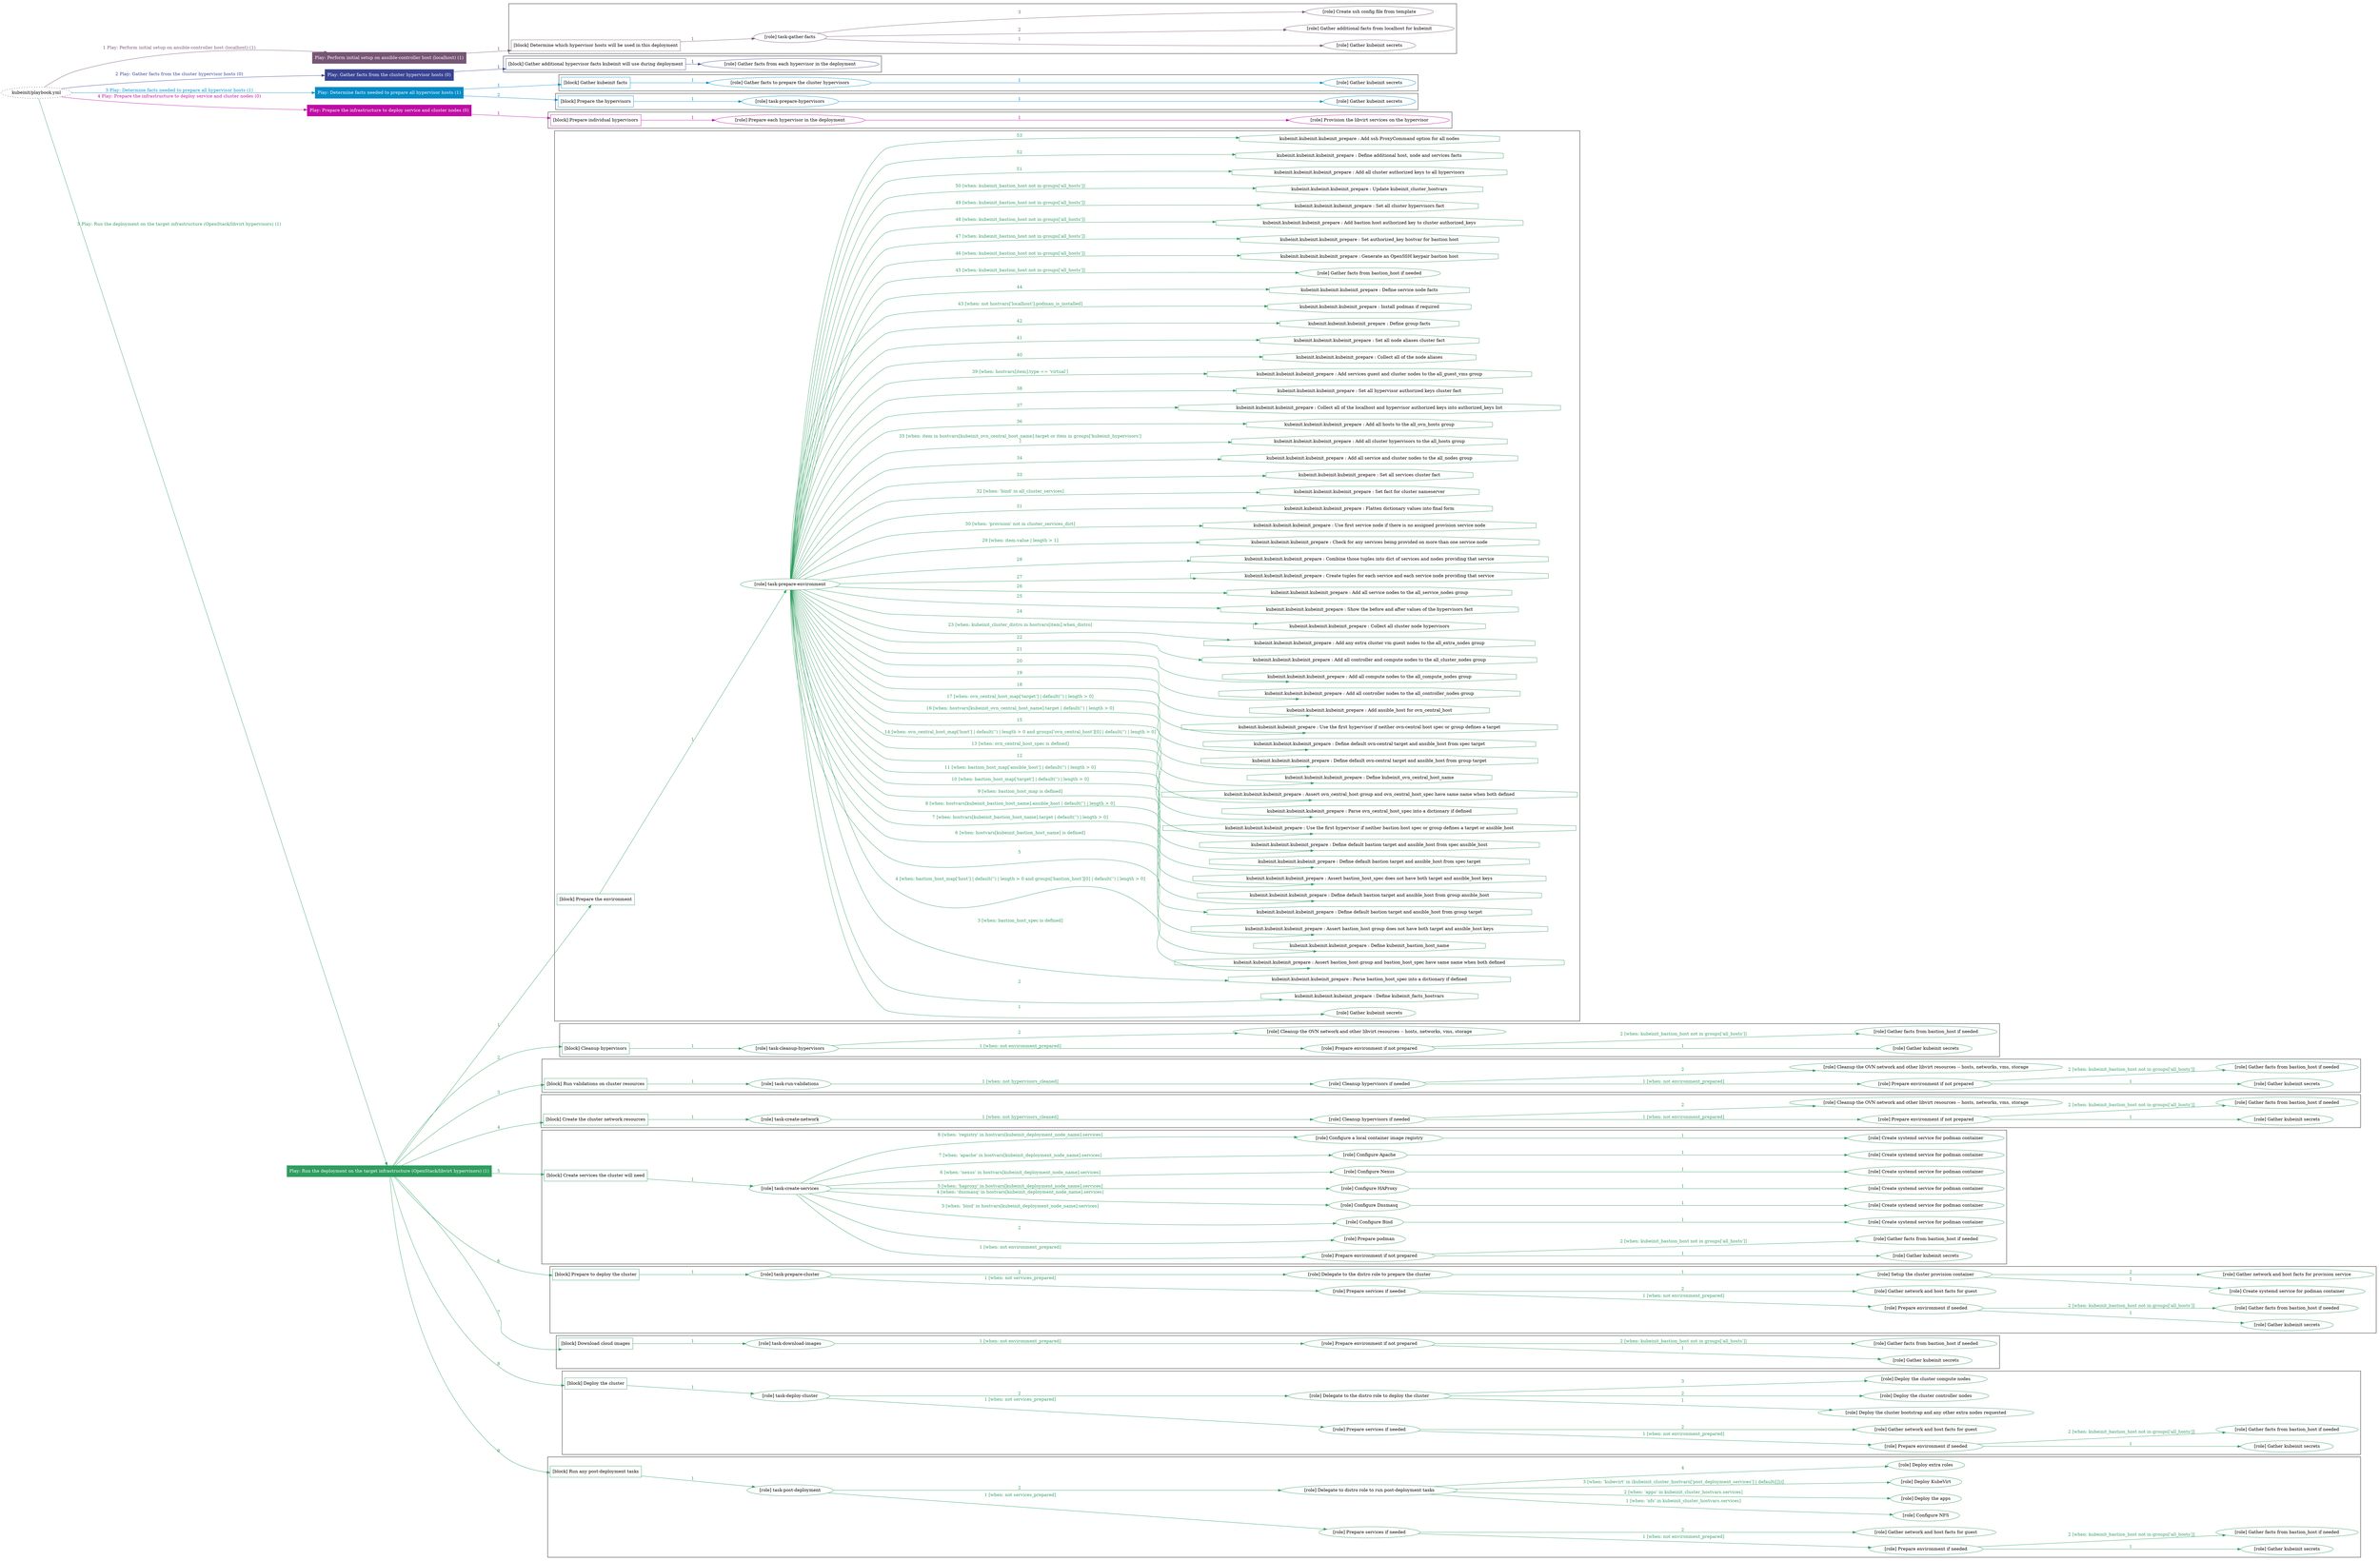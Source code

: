 digraph {
	graph [concentrate=true ordering=in rankdir=LR ratio=fill]
	edge [esep=5 sep=10]
	"kubeinit/playbook.yml" [URL="/home/runner/work/kubeinit/kubeinit/kubeinit/playbook.yml" id=playbook_be6abb11 style=dotted]
	"kubeinit/playbook.yml" -> play_399d892c [label="1 Play: Perform initial setup on ansible-controller host (localhost) (1)" color="#775574" fontcolor="#775574" id=edge_play_399d892c labeltooltip="1 Play: Perform initial setup on ansible-controller host (localhost) (1)" tooltip="1 Play: Perform initial setup on ansible-controller host (localhost) (1)"]
	subgraph "Play: Perform initial setup on ansible-controller host (localhost) (1)" {
		play_399d892c [label="Play: Perform initial setup on ansible-controller host (localhost) (1)" URL="/home/runner/work/kubeinit/kubeinit/kubeinit/playbook.yml" color="#775574" fontcolor="#ffffff" id=play_399d892c shape=box style=filled tooltip=localhost]
		play_399d892c -> block_99a238c8 [label=1 color="#775574" fontcolor="#775574" id=edge_block_99a238c8 labeltooltip=1 tooltip=1]
		subgraph cluster_block_99a238c8 {
			block_99a238c8 [label="[block] Determine which hypervisor hosts will be used in this deployment" URL="/home/runner/work/kubeinit/kubeinit/kubeinit/playbook.yml" color="#775574" id=block_99a238c8 labeltooltip="Determine which hypervisor hosts will be used in this deployment" shape=box tooltip="Determine which hypervisor hosts will be used in this deployment"]
			block_99a238c8 -> role_0b83a1d5 [label="1 " color="#775574" fontcolor="#775574" id=edge_role_0b83a1d5 labeltooltip="1 " tooltip="1 "]
			subgraph "task-gather-facts" {
				role_0b83a1d5 [label="[role] task-gather-facts" URL="/home/runner/work/kubeinit/kubeinit/kubeinit/playbook.yml" color="#775574" id=role_0b83a1d5 tooltip="task-gather-facts"]
				role_0b83a1d5 -> role_83a14489 [label="1 " color="#775574" fontcolor="#775574" id=edge_role_83a14489 labeltooltip="1 " tooltip="1 "]
				subgraph "Gather kubeinit secrets" {
					role_83a14489 [label="[role] Gather kubeinit secrets" URL="/home/runner/.ansible/collections/ansible_collections/kubeinit/kubeinit/roles/kubeinit_prepare/tasks/build_hypervisors_group.yml" color="#775574" id=role_83a14489 tooltip="Gather kubeinit secrets"]
				}
				role_0b83a1d5 -> role_66183e09 [label="2 " color="#775574" fontcolor="#775574" id=edge_role_66183e09 labeltooltip="2 " tooltip="2 "]
				subgraph "Gather additional facts from localhost for kubeinit" {
					role_66183e09 [label="[role] Gather additional facts from localhost for kubeinit" URL="/home/runner/.ansible/collections/ansible_collections/kubeinit/kubeinit/roles/kubeinit_prepare/tasks/build_hypervisors_group.yml" color="#775574" id=role_66183e09 tooltip="Gather additional facts from localhost for kubeinit"]
				}
				role_0b83a1d5 -> role_29412ac7 [label="3 " color="#775574" fontcolor="#775574" id=edge_role_29412ac7 labeltooltip="3 " tooltip="3 "]
				subgraph "Create ssh config file from template" {
					role_29412ac7 [label="[role] Create ssh config file from template" URL="/home/runner/.ansible/collections/ansible_collections/kubeinit/kubeinit/roles/kubeinit_prepare/tasks/build_hypervisors_group.yml" color="#775574" id=role_29412ac7 tooltip="Create ssh config file from template"]
				}
			}
		}
	}
	"kubeinit/playbook.yml" -> play_82ede848 [label="2 Play: Gather facts from the cluster hypervisor hosts (0)" color="#384494" fontcolor="#384494" id=edge_play_82ede848 labeltooltip="2 Play: Gather facts from the cluster hypervisor hosts (0)" tooltip="2 Play: Gather facts from the cluster hypervisor hosts (0)"]
	subgraph "Play: Gather facts from the cluster hypervisor hosts (0)" {
		play_82ede848 [label="Play: Gather facts from the cluster hypervisor hosts (0)" URL="/home/runner/work/kubeinit/kubeinit/kubeinit/playbook.yml" color="#384494" fontcolor="#ffffff" id=play_82ede848 shape=box style=filled tooltip="Play: Gather facts from the cluster hypervisor hosts (0)"]
		play_82ede848 -> block_cac42b94 [label=1 color="#384494" fontcolor="#384494" id=edge_block_cac42b94 labeltooltip=1 tooltip=1]
		subgraph cluster_block_cac42b94 {
			block_cac42b94 [label="[block] Gather additional hypervisor facts kubeinit will use during deployment" URL="/home/runner/work/kubeinit/kubeinit/kubeinit/playbook.yml" color="#384494" id=block_cac42b94 labeltooltip="Gather additional hypervisor facts kubeinit will use during deployment" shape=box tooltip="Gather additional hypervisor facts kubeinit will use during deployment"]
			block_cac42b94 -> role_02db4f3c [label="1 " color="#384494" fontcolor="#384494" id=edge_role_02db4f3c labeltooltip="1 " tooltip="1 "]
			subgraph "Gather facts from each hypervisor in the deployment" {
				role_02db4f3c [label="[role] Gather facts from each hypervisor in the deployment" URL="/home/runner/work/kubeinit/kubeinit/kubeinit/playbook.yml" color="#384494" id=role_02db4f3c tooltip="Gather facts from each hypervisor in the deployment"]
			}
		}
	}
	"kubeinit/playbook.yml" -> play_1e74fe26 [label="3 Play: Determine facts needed to prepare all hypervisor hosts (1)" color="#058cc7" fontcolor="#058cc7" id=edge_play_1e74fe26 labeltooltip="3 Play: Determine facts needed to prepare all hypervisor hosts (1)" tooltip="3 Play: Determine facts needed to prepare all hypervisor hosts (1)"]
	subgraph "Play: Determine facts needed to prepare all hypervisor hosts (1)" {
		play_1e74fe26 [label="Play: Determine facts needed to prepare all hypervisor hosts (1)" URL="/home/runner/work/kubeinit/kubeinit/kubeinit/playbook.yml" color="#058cc7" fontcolor="#ffffff" id=play_1e74fe26 shape=box style=filled tooltip=localhost]
		play_1e74fe26 -> block_58cc1a9c [label=1 color="#058cc7" fontcolor="#058cc7" id=edge_block_58cc1a9c labeltooltip=1 tooltip=1]
		subgraph cluster_block_58cc1a9c {
			block_58cc1a9c [label="[block] Gather kubeinit facts" URL="/home/runner/work/kubeinit/kubeinit/kubeinit/playbook.yml" color="#058cc7" id=block_58cc1a9c labeltooltip="Gather kubeinit facts" shape=box tooltip="Gather kubeinit facts"]
			block_58cc1a9c -> role_64283ac9 [label="1 " color="#058cc7" fontcolor="#058cc7" id=edge_role_64283ac9 labeltooltip="1 " tooltip="1 "]
			subgraph "Gather facts to prepare the cluster hypervisors" {
				role_64283ac9 [label="[role] Gather facts to prepare the cluster hypervisors" URL="/home/runner/work/kubeinit/kubeinit/kubeinit/playbook.yml" color="#058cc7" id=role_64283ac9 tooltip="Gather facts to prepare the cluster hypervisors"]
				role_64283ac9 -> role_1c4c0b6e [label="1 " color="#058cc7" fontcolor="#058cc7" id=edge_role_1c4c0b6e labeltooltip="1 " tooltip="1 "]
				subgraph "Gather kubeinit secrets" {
					role_1c4c0b6e [label="[role] Gather kubeinit secrets" URL="/home/runner/.ansible/collections/ansible_collections/kubeinit/kubeinit/roles/kubeinit_prepare/tasks/gather_kubeinit_facts.yml" color="#058cc7" id=role_1c4c0b6e tooltip="Gather kubeinit secrets"]
				}
			}
		}
		play_1e74fe26 -> block_654f8e93 [label=2 color="#058cc7" fontcolor="#058cc7" id=edge_block_654f8e93 labeltooltip=2 tooltip=2]
		subgraph cluster_block_654f8e93 {
			block_654f8e93 [label="[block] Prepare the hypervisors" URL="/home/runner/work/kubeinit/kubeinit/kubeinit/playbook.yml" color="#058cc7" id=block_654f8e93 labeltooltip="Prepare the hypervisors" shape=box tooltip="Prepare the hypervisors"]
			block_654f8e93 -> role_7e0d1c15 [label="1 " color="#058cc7" fontcolor="#058cc7" id=edge_role_7e0d1c15 labeltooltip="1 " tooltip="1 "]
			subgraph "task-prepare-hypervisors" {
				role_7e0d1c15 [label="[role] task-prepare-hypervisors" URL="/home/runner/work/kubeinit/kubeinit/kubeinit/playbook.yml" color="#058cc7" id=role_7e0d1c15 tooltip="task-prepare-hypervisors"]
				role_7e0d1c15 -> role_668babdb [label="1 " color="#058cc7" fontcolor="#058cc7" id=edge_role_668babdb labeltooltip="1 " tooltip="1 "]
				subgraph "Gather kubeinit secrets" {
					role_668babdb [label="[role] Gather kubeinit secrets" URL="/home/runner/.ansible/collections/ansible_collections/kubeinit/kubeinit/roles/kubeinit_prepare/tasks/gather_kubeinit_facts.yml" color="#058cc7" id=role_668babdb tooltip="Gather kubeinit secrets"]
				}
			}
		}
	}
	"kubeinit/playbook.yml" -> play_e135c903 [label="4 Play: Prepare the infrastructure to deploy service and cluster nodes (0)" color="#be0ea4" fontcolor="#be0ea4" id=edge_play_e135c903 labeltooltip="4 Play: Prepare the infrastructure to deploy service and cluster nodes (0)" tooltip="4 Play: Prepare the infrastructure to deploy service and cluster nodes (0)"]
	subgraph "Play: Prepare the infrastructure to deploy service and cluster nodes (0)" {
		play_e135c903 [label="Play: Prepare the infrastructure to deploy service and cluster nodes (0)" URL="/home/runner/work/kubeinit/kubeinit/kubeinit/playbook.yml" color="#be0ea4" fontcolor="#ffffff" id=play_e135c903 shape=box style=filled tooltip="Play: Prepare the infrastructure to deploy service and cluster nodes (0)"]
		play_e135c903 -> block_9c1325f8 [label=1 color="#be0ea4" fontcolor="#be0ea4" id=edge_block_9c1325f8 labeltooltip=1 tooltip=1]
		subgraph cluster_block_9c1325f8 {
			block_9c1325f8 [label="[block] Prepare individual hypervisors" URL="/home/runner/work/kubeinit/kubeinit/kubeinit/playbook.yml" color="#be0ea4" id=block_9c1325f8 labeltooltip="Prepare individual hypervisors" shape=box tooltip="Prepare individual hypervisors"]
			block_9c1325f8 -> role_01559d6b [label="1 " color="#be0ea4" fontcolor="#be0ea4" id=edge_role_01559d6b labeltooltip="1 " tooltip="1 "]
			subgraph "Prepare each hypervisor in the deployment" {
				role_01559d6b [label="[role] Prepare each hypervisor in the deployment" URL="/home/runner/work/kubeinit/kubeinit/kubeinit/playbook.yml" color="#be0ea4" id=role_01559d6b tooltip="Prepare each hypervisor in the deployment"]
				role_01559d6b -> role_b9067c36 [label="1 " color="#be0ea4" fontcolor="#be0ea4" id=edge_role_b9067c36 labeltooltip="1 " tooltip="1 "]
				subgraph "Provision the libvirt services on the hypervisor" {
					role_b9067c36 [label="[role] Provision the libvirt services on the hypervisor" URL="/home/runner/.ansible/collections/ansible_collections/kubeinit/kubeinit/roles/kubeinit_prepare/tasks/prepare_hypervisor.yml" color="#be0ea4" id=role_b9067c36 tooltip="Provision the libvirt services on the hypervisor"]
				}
			}
		}
	}
	"kubeinit/playbook.yml" -> play_e4d489ca [label="5 Play: Run the deployment on the target infrastructure (OpenStack/libvirt hypervisors) (1)" color="#2f9d5f" fontcolor="#2f9d5f" id=edge_play_e4d489ca labeltooltip="5 Play: Run the deployment on the target infrastructure (OpenStack/libvirt hypervisors) (1)" tooltip="5 Play: Run the deployment on the target infrastructure (OpenStack/libvirt hypervisors) (1)"]
	subgraph "Play: Run the deployment on the target infrastructure (OpenStack/libvirt hypervisors) (1)" {
		play_e4d489ca [label="Play: Run the deployment on the target infrastructure (OpenStack/libvirt hypervisors) (1)" URL="/home/runner/work/kubeinit/kubeinit/kubeinit/playbook.yml" color="#2f9d5f" fontcolor="#ffffff" id=play_e4d489ca shape=box style=filled tooltip=localhost]
		play_e4d489ca -> block_a874f7c5 [label=1 color="#2f9d5f" fontcolor="#2f9d5f" id=edge_block_a874f7c5 labeltooltip=1 tooltip=1]
		subgraph cluster_block_a874f7c5 {
			block_a874f7c5 [label="[block] Prepare the environment" URL="/home/runner/work/kubeinit/kubeinit/kubeinit/playbook.yml" color="#2f9d5f" id=block_a874f7c5 labeltooltip="Prepare the environment" shape=box tooltip="Prepare the environment"]
			block_a874f7c5 -> role_4ec2045b [label="1 " color="#2f9d5f" fontcolor="#2f9d5f" id=edge_role_4ec2045b labeltooltip="1 " tooltip="1 "]
			subgraph "task-prepare-environment" {
				role_4ec2045b [label="[role] task-prepare-environment" URL="/home/runner/work/kubeinit/kubeinit/kubeinit/playbook.yml" color="#2f9d5f" id=role_4ec2045b tooltip="task-prepare-environment"]
				role_4ec2045b -> role_f8dbb7fc [label="1 " color="#2f9d5f" fontcolor="#2f9d5f" id=edge_role_f8dbb7fc labeltooltip="1 " tooltip="1 "]
				subgraph "Gather kubeinit secrets" {
					role_f8dbb7fc [label="[role] Gather kubeinit secrets" URL="/home/runner/.ansible/collections/ansible_collections/kubeinit/kubeinit/roles/kubeinit_prepare/tasks/gather_kubeinit_facts.yml" color="#2f9d5f" id=role_f8dbb7fc tooltip="Gather kubeinit secrets"]
				}
				task_1d9f0c82 [label="kubeinit.kubeinit.kubeinit_prepare : Define kubeinit_facts_hostvars" URL="/home/runner/.ansible/collections/ansible_collections/kubeinit/kubeinit/roles/kubeinit_prepare/tasks/main.yml" color="#2f9d5f" id=task_1d9f0c82 shape=octagon tooltip="kubeinit.kubeinit.kubeinit_prepare : Define kubeinit_facts_hostvars"]
				role_4ec2045b -> task_1d9f0c82 [label="2 " color="#2f9d5f" fontcolor="#2f9d5f" id=edge_task_1d9f0c82 labeltooltip="2 " tooltip="2 "]
				task_665638cb [label="kubeinit.kubeinit.kubeinit_prepare : Parse bastion_host_spec into a dictionary if defined" URL="/home/runner/.ansible/collections/ansible_collections/kubeinit/kubeinit/roles/kubeinit_prepare/tasks/main.yml" color="#2f9d5f" id=task_665638cb shape=octagon tooltip="kubeinit.kubeinit.kubeinit_prepare : Parse bastion_host_spec into a dictionary if defined"]
				role_4ec2045b -> task_665638cb [label="3 [when: bastion_host_spec is defined]" color="#2f9d5f" fontcolor="#2f9d5f" id=edge_task_665638cb labeltooltip="3 [when: bastion_host_spec is defined]" tooltip="3 [when: bastion_host_spec is defined]"]
				task_2734fd52 [label="kubeinit.kubeinit.kubeinit_prepare : Assert bastion_host group and bastion_host_spec have same name when both defined" URL="/home/runner/.ansible/collections/ansible_collections/kubeinit/kubeinit/roles/kubeinit_prepare/tasks/main.yml" color="#2f9d5f" id=task_2734fd52 shape=octagon tooltip="kubeinit.kubeinit.kubeinit_prepare : Assert bastion_host group and bastion_host_spec have same name when both defined"]
				role_4ec2045b -> task_2734fd52 [label="4 [when: bastion_host_map['host'] | default('') | length > 0 and groups['bastion_host'][0] | default('') | length > 0]" color="#2f9d5f" fontcolor="#2f9d5f" id=edge_task_2734fd52 labeltooltip="4 [when: bastion_host_map['host'] | default('') | length > 0 and groups['bastion_host'][0] | default('') | length > 0]" tooltip="4 [when: bastion_host_map['host'] | default('') | length > 0 and groups['bastion_host'][0] | default('') | length > 0]"]
				task_f0d05f60 [label="kubeinit.kubeinit.kubeinit_prepare : Define kubeinit_bastion_host_name" URL="/home/runner/.ansible/collections/ansible_collections/kubeinit/kubeinit/roles/kubeinit_prepare/tasks/main.yml" color="#2f9d5f" id=task_f0d05f60 shape=octagon tooltip="kubeinit.kubeinit.kubeinit_prepare : Define kubeinit_bastion_host_name"]
				role_4ec2045b -> task_f0d05f60 [label="5 " color="#2f9d5f" fontcolor="#2f9d5f" id=edge_task_f0d05f60 labeltooltip="5 " tooltip="5 "]
				task_d999ded7 [label="kubeinit.kubeinit.kubeinit_prepare : Assert bastion_host group does not have both target and ansible_host keys" URL="/home/runner/.ansible/collections/ansible_collections/kubeinit/kubeinit/roles/kubeinit_prepare/tasks/main.yml" color="#2f9d5f" id=task_d999ded7 shape=octagon tooltip="kubeinit.kubeinit.kubeinit_prepare : Assert bastion_host group does not have both target and ansible_host keys"]
				role_4ec2045b -> task_d999ded7 [label="6 [when: hostvars[kubeinit_bastion_host_name] is defined]" color="#2f9d5f" fontcolor="#2f9d5f" id=edge_task_d999ded7 labeltooltip="6 [when: hostvars[kubeinit_bastion_host_name] is defined]" tooltip="6 [when: hostvars[kubeinit_bastion_host_name] is defined]"]
				task_35aeff30 [label="kubeinit.kubeinit.kubeinit_prepare : Define default bastion target and ansible_host from group target" URL="/home/runner/.ansible/collections/ansible_collections/kubeinit/kubeinit/roles/kubeinit_prepare/tasks/main.yml" color="#2f9d5f" id=task_35aeff30 shape=octagon tooltip="kubeinit.kubeinit.kubeinit_prepare : Define default bastion target and ansible_host from group target"]
				role_4ec2045b -> task_35aeff30 [label="7 [when: hostvars[kubeinit_bastion_host_name].target | default('') | length > 0]" color="#2f9d5f" fontcolor="#2f9d5f" id=edge_task_35aeff30 labeltooltip="7 [when: hostvars[kubeinit_bastion_host_name].target | default('') | length > 0]" tooltip="7 [when: hostvars[kubeinit_bastion_host_name].target | default('') | length > 0]"]
				task_6fab409c [label="kubeinit.kubeinit.kubeinit_prepare : Define default bastion target and ansible_host from group ansible_host" URL="/home/runner/.ansible/collections/ansible_collections/kubeinit/kubeinit/roles/kubeinit_prepare/tasks/main.yml" color="#2f9d5f" id=task_6fab409c shape=octagon tooltip="kubeinit.kubeinit.kubeinit_prepare : Define default bastion target and ansible_host from group ansible_host"]
				role_4ec2045b -> task_6fab409c [label="8 [when: hostvars[kubeinit_bastion_host_name].ansible_host | default('') | length > 0]" color="#2f9d5f" fontcolor="#2f9d5f" id=edge_task_6fab409c labeltooltip="8 [when: hostvars[kubeinit_bastion_host_name].ansible_host | default('') | length > 0]" tooltip="8 [when: hostvars[kubeinit_bastion_host_name].ansible_host | default('') | length > 0]"]
				task_95e6c36e [label="kubeinit.kubeinit.kubeinit_prepare : Assert bastion_host_spec does not have both target and ansible_host keys" URL="/home/runner/.ansible/collections/ansible_collections/kubeinit/kubeinit/roles/kubeinit_prepare/tasks/main.yml" color="#2f9d5f" id=task_95e6c36e shape=octagon tooltip="kubeinit.kubeinit.kubeinit_prepare : Assert bastion_host_spec does not have both target and ansible_host keys"]
				role_4ec2045b -> task_95e6c36e [label="9 [when: bastion_host_map is defined]" color="#2f9d5f" fontcolor="#2f9d5f" id=edge_task_95e6c36e labeltooltip="9 [when: bastion_host_map is defined]" tooltip="9 [when: bastion_host_map is defined]"]
				task_7188e08e [label="kubeinit.kubeinit.kubeinit_prepare : Define default bastion target and ansible_host from spec target" URL="/home/runner/.ansible/collections/ansible_collections/kubeinit/kubeinit/roles/kubeinit_prepare/tasks/main.yml" color="#2f9d5f" id=task_7188e08e shape=octagon tooltip="kubeinit.kubeinit.kubeinit_prepare : Define default bastion target and ansible_host from spec target"]
				role_4ec2045b -> task_7188e08e [label="10 [when: bastion_host_map['target'] | default('') | length > 0]" color="#2f9d5f" fontcolor="#2f9d5f" id=edge_task_7188e08e labeltooltip="10 [when: bastion_host_map['target'] | default('') | length > 0]" tooltip="10 [when: bastion_host_map['target'] | default('') | length > 0]"]
				task_dbf217fc [label="kubeinit.kubeinit.kubeinit_prepare : Define default bastion target and ansible_host from spec ansible_host" URL="/home/runner/.ansible/collections/ansible_collections/kubeinit/kubeinit/roles/kubeinit_prepare/tasks/main.yml" color="#2f9d5f" id=task_dbf217fc shape=octagon tooltip="kubeinit.kubeinit.kubeinit_prepare : Define default bastion target and ansible_host from spec ansible_host"]
				role_4ec2045b -> task_dbf217fc [label="11 [when: bastion_host_map['ansible_host'] | default('') | length > 0]" color="#2f9d5f" fontcolor="#2f9d5f" id=edge_task_dbf217fc labeltooltip="11 [when: bastion_host_map['ansible_host'] | default('') | length > 0]" tooltip="11 [when: bastion_host_map['ansible_host'] | default('') | length > 0]"]
				task_8a2316ab [label="kubeinit.kubeinit.kubeinit_prepare : Use the first hypervisor if neither bastion host spec or group defines a target or ansible_host" URL="/home/runner/.ansible/collections/ansible_collections/kubeinit/kubeinit/roles/kubeinit_prepare/tasks/main.yml" color="#2f9d5f" id=task_8a2316ab shape=octagon tooltip="kubeinit.kubeinit.kubeinit_prepare : Use the first hypervisor if neither bastion host spec or group defines a target or ansible_host"]
				role_4ec2045b -> task_8a2316ab [label="12 " color="#2f9d5f" fontcolor="#2f9d5f" id=edge_task_8a2316ab labeltooltip="12 " tooltip="12 "]
				task_b8cf68a3 [label="kubeinit.kubeinit.kubeinit_prepare : Parse ovn_central_host_spec into a dictionary if defined" URL="/home/runner/.ansible/collections/ansible_collections/kubeinit/kubeinit/roles/kubeinit_prepare/tasks/main.yml" color="#2f9d5f" id=task_b8cf68a3 shape=octagon tooltip="kubeinit.kubeinit.kubeinit_prepare : Parse ovn_central_host_spec into a dictionary if defined"]
				role_4ec2045b -> task_b8cf68a3 [label="13 [when: ovn_central_host_spec is defined]" color="#2f9d5f" fontcolor="#2f9d5f" id=edge_task_b8cf68a3 labeltooltip="13 [when: ovn_central_host_spec is defined]" tooltip="13 [when: ovn_central_host_spec is defined]"]
				task_ce69d8c9 [label="kubeinit.kubeinit.kubeinit_prepare : Assert ovn_central_host group and ovn_central_host_spec have same name when both defined" URL="/home/runner/.ansible/collections/ansible_collections/kubeinit/kubeinit/roles/kubeinit_prepare/tasks/main.yml" color="#2f9d5f" id=task_ce69d8c9 shape=octagon tooltip="kubeinit.kubeinit.kubeinit_prepare : Assert ovn_central_host group and ovn_central_host_spec have same name when both defined"]
				role_4ec2045b -> task_ce69d8c9 [label="14 [when: ovn_central_host_map['host'] | default('') | length > 0 and groups['ovn_central_host'][0] | default('') | length > 0]" color="#2f9d5f" fontcolor="#2f9d5f" id=edge_task_ce69d8c9 labeltooltip="14 [when: ovn_central_host_map['host'] | default('') | length > 0 and groups['ovn_central_host'][0] | default('') | length > 0]" tooltip="14 [when: ovn_central_host_map['host'] | default('') | length > 0 and groups['ovn_central_host'][0] | default('') | length > 0]"]
				task_8a49a6ca [label="kubeinit.kubeinit.kubeinit_prepare : Define kubeinit_ovn_central_host_name" URL="/home/runner/.ansible/collections/ansible_collections/kubeinit/kubeinit/roles/kubeinit_prepare/tasks/main.yml" color="#2f9d5f" id=task_8a49a6ca shape=octagon tooltip="kubeinit.kubeinit.kubeinit_prepare : Define kubeinit_ovn_central_host_name"]
				role_4ec2045b -> task_8a49a6ca [label="15 " color="#2f9d5f" fontcolor="#2f9d5f" id=edge_task_8a49a6ca labeltooltip="15 " tooltip="15 "]
				task_6b62e572 [label="kubeinit.kubeinit.kubeinit_prepare : Define default ovn-central target and ansible_host from group target" URL="/home/runner/.ansible/collections/ansible_collections/kubeinit/kubeinit/roles/kubeinit_prepare/tasks/main.yml" color="#2f9d5f" id=task_6b62e572 shape=octagon tooltip="kubeinit.kubeinit.kubeinit_prepare : Define default ovn-central target and ansible_host from group target"]
				role_4ec2045b -> task_6b62e572 [label="16 [when: hostvars[kubeinit_ovn_central_host_name].target | default('') | length > 0]" color="#2f9d5f" fontcolor="#2f9d5f" id=edge_task_6b62e572 labeltooltip="16 [when: hostvars[kubeinit_ovn_central_host_name].target | default('') | length > 0]" tooltip="16 [when: hostvars[kubeinit_ovn_central_host_name].target | default('') | length > 0]"]
				task_596d7ae4 [label="kubeinit.kubeinit.kubeinit_prepare : Define default ovn-central target and ansible_host from spec target" URL="/home/runner/.ansible/collections/ansible_collections/kubeinit/kubeinit/roles/kubeinit_prepare/tasks/main.yml" color="#2f9d5f" id=task_596d7ae4 shape=octagon tooltip="kubeinit.kubeinit.kubeinit_prepare : Define default ovn-central target and ansible_host from spec target"]
				role_4ec2045b -> task_596d7ae4 [label="17 [when: ovn_central_host_map['target'] | default('') | length > 0]" color="#2f9d5f" fontcolor="#2f9d5f" id=edge_task_596d7ae4 labeltooltip="17 [when: ovn_central_host_map['target'] | default('') | length > 0]" tooltip="17 [when: ovn_central_host_map['target'] | default('') | length > 0]"]
				task_bd30a653 [label="kubeinit.kubeinit.kubeinit_prepare : Use the first hypervisor if neither ovn-central host spec or group defines a target" URL="/home/runner/.ansible/collections/ansible_collections/kubeinit/kubeinit/roles/kubeinit_prepare/tasks/main.yml" color="#2f9d5f" id=task_bd30a653 shape=octagon tooltip="kubeinit.kubeinit.kubeinit_prepare : Use the first hypervisor if neither ovn-central host spec or group defines a target"]
				role_4ec2045b -> task_bd30a653 [label="18 " color="#2f9d5f" fontcolor="#2f9d5f" id=edge_task_bd30a653 labeltooltip="18 " tooltip="18 "]
				task_5d4fb54d [label="kubeinit.kubeinit.kubeinit_prepare : Add ansible_host for ovn_central_host" URL="/home/runner/.ansible/collections/ansible_collections/kubeinit/kubeinit/roles/kubeinit_prepare/tasks/main.yml" color="#2f9d5f" id=task_5d4fb54d shape=octagon tooltip="kubeinit.kubeinit.kubeinit_prepare : Add ansible_host for ovn_central_host"]
				role_4ec2045b -> task_5d4fb54d [label="19 " color="#2f9d5f" fontcolor="#2f9d5f" id=edge_task_5d4fb54d labeltooltip="19 " tooltip="19 "]
				task_f8785d9f [label="kubeinit.kubeinit.kubeinit_prepare : Add all controller nodes to the all_controller_nodes group" URL="/home/runner/.ansible/collections/ansible_collections/kubeinit/kubeinit/roles/kubeinit_prepare/tasks/prepare_groups.yml" color="#2f9d5f" id=task_f8785d9f shape=octagon tooltip="kubeinit.kubeinit.kubeinit_prepare : Add all controller nodes to the all_controller_nodes group"]
				role_4ec2045b -> task_f8785d9f [label="20 " color="#2f9d5f" fontcolor="#2f9d5f" id=edge_task_f8785d9f labeltooltip="20 " tooltip="20 "]
				task_50948092 [label="kubeinit.kubeinit.kubeinit_prepare : Add all compute nodes to the all_compute_nodes group" URL="/home/runner/.ansible/collections/ansible_collections/kubeinit/kubeinit/roles/kubeinit_prepare/tasks/prepare_groups.yml" color="#2f9d5f" id=task_50948092 shape=octagon tooltip="kubeinit.kubeinit.kubeinit_prepare : Add all compute nodes to the all_compute_nodes group"]
				role_4ec2045b -> task_50948092 [label="21 " color="#2f9d5f" fontcolor="#2f9d5f" id=edge_task_50948092 labeltooltip="21 " tooltip="21 "]
				task_2d955345 [label="kubeinit.kubeinit.kubeinit_prepare : Add all controller and compute nodes to the all_cluster_nodes group" URL="/home/runner/.ansible/collections/ansible_collections/kubeinit/kubeinit/roles/kubeinit_prepare/tasks/prepare_groups.yml" color="#2f9d5f" id=task_2d955345 shape=octagon tooltip="kubeinit.kubeinit.kubeinit_prepare : Add all controller and compute nodes to the all_cluster_nodes group"]
				role_4ec2045b -> task_2d955345 [label="22 " color="#2f9d5f" fontcolor="#2f9d5f" id=edge_task_2d955345 labeltooltip="22 " tooltip="22 "]
				task_13b84b3e [label="kubeinit.kubeinit.kubeinit_prepare : Add any extra cluster vm guest nodes to the all_extra_nodes group" URL="/home/runner/.ansible/collections/ansible_collections/kubeinit/kubeinit/roles/kubeinit_prepare/tasks/prepare_groups.yml" color="#2f9d5f" id=task_13b84b3e shape=octagon tooltip="kubeinit.kubeinit.kubeinit_prepare : Add any extra cluster vm guest nodes to the all_extra_nodes group"]
				role_4ec2045b -> task_13b84b3e [label="23 [when: kubeinit_cluster_distro in hostvars[item].when_distro]" color="#2f9d5f" fontcolor="#2f9d5f" id=edge_task_13b84b3e labeltooltip="23 [when: kubeinit_cluster_distro in hostvars[item].when_distro]" tooltip="23 [when: kubeinit_cluster_distro in hostvars[item].when_distro]"]
				task_b35d08dd [label="kubeinit.kubeinit.kubeinit_prepare : Collect all cluster node hypervisors" URL="/home/runner/.ansible/collections/ansible_collections/kubeinit/kubeinit/roles/kubeinit_prepare/tasks/prepare_groups.yml" color="#2f9d5f" id=task_b35d08dd shape=octagon tooltip="kubeinit.kubeinit.kubeinit_prepare : Collect all cluster node hypervisors"]
				role_4ec2045b -> task_b35d08dd [label="24 " color="#2f9d5f" fontcolor="#2f9d5f" id=edge_task_b35d08dd labeltooltip="24 " tooltip="24 "]
				task_c94f5227 [label="kubeinit.kubeinit.kubeinit_prepare : Show the before and after values of the hypervisors fact" URL="/home/runner/.ansible/collections/ansible_collections/kubeinit/kubeinit/roles/kubeinit_prepare/tasks/prepare_groups.yml" color="#2f9d5f" id=task_c94f5227 shape=octagon tooltip="kubeinit.kubeinit.kubeinit_prepare : Show the before and after values of the hypervisors fact"]
				role_4ec2045b -> task_c94f5227 [label="25 " color="#2f9d5f" fontcolor="#2f9d5f" id=edge_task_c94f5227 labeltooltip="25 " tooltip="25 "]
				task_af428a88 [label="kubeinit.kubeinit.kubeinit_prepare : Add all service nodes to the all_service_nodes group" URL="/home/runner/.ansible/collections/ansible_collections/kubeinit/kubeinit/roles/kubeinit_prepare/tasks/prepare_groups.yml" color="#2f9d5f" id=task_af428a88 shape=octagon tooltip="kubeinit.kubeinit.kubeinit_prepare : Add all service nodes to the all_service_nodes group"]
				role_4ec2045b -> task_af428a88 [label="26 " color="#2f9d5f" fontcolor="#2f9d5f" id=edge_task_af428a88 labeltooltip="26 " tooltip="26 "]
				task_aa59f37a [label="kubeinit.kubeinit.kubeinit_prepare : Create tuples for each service and each service node providing that service" URL="/home/runner/.ansible/collections/ansible_collections/kubeinit/kubeinit/roles/kubeinit_prepare/tasks/prepare_groups.yml" color="#2f9d5f" id=task_aa59f37a shape=octagon tooltip="kubeinit.kubeinit.kubeinit_prepare : Create tuples for each service and each service node providing that service"]
				role_4ec2045b -> task_aa59f37a [label="27 " color="#2f9d5f" fontcolor="#2f9d5f" id=edge_task_aa59f37a labeltooltip="27 " tooltip="27 "]
				task_97914169 [label="kubeinit.kubeinit.kubeinit_prepare : Combine those tuples into dict of services and nodes providing that service" URL="/home/runner/.ansible/collections/ansible_collections/kubeinit/kubeinit/roles/kubeinit_prepare/tasks/prepare_groups.yml" color="#2f9d5f" id=task_97914169 shape=octagon tooltip="kubeinit.kubeinit.kubeinit_prepare : Combine those tuples into dict of services and nodes providing that service"]
				role_4ec2045b -> task_97914169 [label="28 " color="#2f9d5f" fontcolor="#2f9d5f" id=edge_task_97914169 labeltooltip="28 " tooltip="28 "]
				task_7fe14518 [label="kubeinit.kubeinit.kubeinit_prepare : Check for any services being provided on more than one service node" URL="/home/runner/.ansible/collections/ansible_collections/kubeinit/kubeinit/roles/kubeinit_prepare/tasks/prepare_groups.yml" color="#2f9d5f" id=task_7fe14518 shape=octagon tooltip="kubeinit.kubeinit.kubeinit_prepare : Check for any services being provided on more than one service node"]
				role_4ec2045b -> task_7fe14518 [label="29 [when: item.value | length > 1]" color="#2f9d5f" fontcolor="#2f9d5f" id=edge_task_7fe14518 labeltooltip="29 [when: item.value | length > 1]" tooltip="29 [when: item.value | length > 1]"]
				task_e4dce81d [label="kubeinit.kubeinit.kubeinit_prepare : Use first service node if there is no assigned provision service node" URL="/home/runner/.ansible/collections/ansible_collections/kubeinit/kubeinit/roles/kubeinit_prepare/tasks/prepare_groups.yml" color="#2f9d5f" id=task_e4dce81d shape=octagon tooltip="kubeinit.kubeinit.kubeinit_prepare : Use first service node if there is no assigned provision service node"]
				role_4ec2045b -> task_e4dce81d [label="30 [when: 'provision' not in cluster_services_dict]" color="#2f9d5f" fontcolor="#2f9d5f" id=edge_task_e4dce81d labeltooltip="30 [when: 'provision' not in cluster_services_dict]" tooltip="30 [when: 'provision' not in cluster_services_dict]"]
				task_e53b1a2d [label="kubeinit.kubeinit.kubeinit_prepare : Flatten dictionary values into final form" URL="/home/runner/.ansible/collections/ansible_collections/kubeinit/kubeinit/roles/kubeinit_prepare/tasks/prepare_groups.yml" color="#2f9d5f" id=task_e53b1a2d shape=octagon tooltip="kubeinit.kubeinit.kubeinit_prepare : Flatten dictionary values into final form"]
				role_4ec2045b -> task_e53b1a2d [label="31 " color="#2f9d5f" fontcolor="#2f9d5f" id=edge_task_e53b1a2d labeltooltip="31 " tooltip="31 "]
				task_752a22a3 [label="kubeinit.kubeinit.kubeinit_prepare : Set fact for cluster nameserver" URL="/home/runner/.ansible/collections/ansible_collections/kubeinit/kubeinit/roles/kubeinit_prepare/tasks/prepare_groups.yml" color="#2f9d5f" id=task_752a22a3 shape=octagon tooltip="kubeinit.kubeinit.kubeinit_prepare : Set fact for cluster nameserver"]
				role_4ec2045b -> task_752a22a3 [label="32 [when: 'bind' in all_cluster_services]" color="#2f9d5f" fontcolor="#2f9d5f" id=edge_task_752a22a3 labeltooltip="32 [when: 'bind' in all_cluster_services]" tooltip="32 [when: 'bind' in all_cluster_services]"]
				task_ec49650f [label="kubeinit.kubeinit.kubeinit_prepare : Set all services cluster fact" URL="/home/runner/.ansible/collections/ansible_collections/kubeinit/kubeinit/roles/kubeinit_prepare/tasks/prepare_groups.yml" color="#2f9d5f" id=task_ec49650f shape=octagon tooltip="kubeinit.kubeinit.kubeinit_prepare : Set all services cluster fact"]
				role_4ec2045b -> task_ec49650f [label="33 " color="#2f9d5f" fontcolor="#2f9d5f" id=edge_task_ec49650f labeltooltip="33 " tooltip="33 "]
				task_8362b151 [label="kubeinit.kubeinit.kubeinit_prepare : Add all service and cluster nodes to the all_nodes group" URL="/home/runner/.ansible/collections/ansible_collections/kubeinit/kubeinit/roles/kubeinit_prepare/tasks/prepare_groups.yml" color="#2f9d5f" id=task_8362b151 shape=octagon tooltip="kubeinit.kubeinit.kubeinit_prepare : Add all service and cluster nodes to the all_nodes group"]
				role_4ec2045b -> task_8362b151 [label="34 " color="#2f9d5f" fontcolor="#2f9d5f" id=edge_task_8362b151 labeltooltip="34 " tooltip="34 "]
				task_3b35d0c6 [label="kubeinit.kubeinit.kubeinit_prepare : Add all cluster hypervisors to the all_hosts group" URL="/home/runner/.ansible/collections/ansible_collections/kubeinit/kubeinit/roles/kubeinit_prepare/tasks/prepare_groups.yml" color="#2f9d5f" id=task_3b35d0c6 shape=octagon tooltip="kubeinit.kubeinit.kubeinit_prepare : Add all cluster hypervisors to the all_hosts group"]
				role_4ec2045b -> task_3b35d0c6 [label="35 [when: item in hostvars[kubeinit_ovn_central_host_name].target or item in groups['kubeinit_hypervisors']
]" color="#2f9d5f" fontcolor="#2f9d5f" id=edge_task_3b35d0c6 labeltooltip="35 [when: item in hostvars[kubeinit_ovn_central_host_name].target or item in groups['kubeinit_hypervisors']
]" tooltip="35 [when: item in hostvars[kubeinit_ovn_central_host_name].target or item in groups['kubeinit_hypervisors']
]"]
				task_a072d3ca [label="kubeinit.kubeinit.kubeinit_prepare : Add all hosts to the all_ovn_hosts group" URL="/home/runner/.ansible/collections/ansible_collections/kubeinit/kubeinit/roles/kubeinit_prepare/tasks/prepare_groups.yml" color="#2f9d5f" id=task_a072d3ca shape=octagon tooltip="kubeinit.kubeinit.kubeinit_prepare : Add all hosts to the all_ovn_hosts group"]
				role_4ec2045b -> task_a072d3ca [label="36 " color="#2f9d5f" fontcolor="#2f9d5f" id=edge_task_a072d3ca labeltooltip="36 " tooltip="36 "]
				task_fdf14938 [label="kubeinit.kubeinit.kubeinit_prepare : Collect all of the localhost and hypervisor authorized keys into authorized_keys list" URL="/home/runner/.ansible/collections/ansible_collections/kubeinit/kubeinit/roles/kubeinit_prepare/tasks/prepare_groups.yml" color="#2f9d5f" id=task_fdf14938 shape=octagon tooltip="kubeinit.kubeinit.kubeinit_prepare : Collect all of the localhost and hypervisor authorized keys into authorized_keys list"]
				role_4ec2045b -> task_fdf14938 [label="37 " color="#2f9d5f" fontcolor="#2f9d5f" id=edge_task_fdf14938 labeltooltip="37 " tooltip="37 "]
				task_57f53fca [label="kubeinit.kubeinit.kubeinit_prepare : Set all hypervisor authorized keys cluster fact" URL="/home/runner/.ansible/collections/ansible_collections/kubeinit/kubeinit/roles/kubeinit_prepare/tasks/prepare_groups.yml" color="#2f9d5f" id=task_57f53fca shape=octagon tooltip="kubeinit.kubeinit.kubeinit_prepare : Set all hypervisor authorized keys cluster fact"]
				role_4ec2045b -> task_57f53fca [label="38 " color="#2f9d5f" fontcolor="#2f9d5f" id=edge_task_57f53fca labeltooltip="38 " tooltip="38 "]
				task_eb6c9e9c [label="kubeinit.kubeinit.kubeinit_prepare : Add services guest and cluster nodes to the all_guest_vms group" URL="/home/runner/.ansible/collections/ansible_collections/kubeinit/kubeinit/roles/kubeinit_prepare/tasks/prepare_groups.yml" color="#2f9d5f" id=task_eb6c9e9c shape=octagon tooltip="kubeinit.kubeinit.kubeinit_prepare : Add services guest and cluster nodes to the all_guest_vms group"]
				role_4ec2045b -> task_eb6c9e9c [label="39 [when: hostvars[item].type == 'virtual']" color="#2f9d5f" fontcolor="#2f9d5f" id=edge_task_eb6c9e9c labeltooltip="39 [when: hostvars[item].type == 'virtual']" tooltip="39 [when: hostvars[item].type == 'virtual']"]
				task_bc14e543 [label="kubeinit.kubeinit.kubeinit_prepare : Collect all of the node aliases" URL="/home/runner/.ansible/collections/ansible_collections/kubeinit/kubeinit/roles/kubeinit_prepare/tasks/prepare_groups.yml" color="#2f9d5f" id=task_bc14e543 shape=octagon tooltip="kubeinit.kubeinit.kubeinit_prepare : Collect all of the node aliases"]
				role_4ec2045b -> task_bc14e543 [label="40 " color="#2f9d5f" fontcolor="#2f9d5f" id=edge_task_bc14e543 labeltooltip="40 " tooltip="40 "]
				task_168d22bb [label="kubeinit.kubeinit.kubeinit_prepare : Set all node aliases cluster fact" URL="/home/runner/.ansible/collections/ansible_collections/kubeinit/kubeinit/roles/kubeinit_prepare/tasks/prepare_groups.yml" color="#2f9d5f" id=task_168d22bb shape=octagon tooltip="kubeinit.kubeinit.kubeinit_prepare : Set all node aliases cluster fact"]
				role_4ec2045b -> task_168d22bb [label="41 " color="#2f9d5f" fontcolor="#2f9d5f" id=edge_task_168d22bb labeltooltip="41 " tooltip="41 "]
				task_b27330fb [label="kubeinit.kubeinit.kubeinit_prepare : Define group facts" URL="/home/runner/.ansible/collections/ansible_collections/kubeinit/kubeinit/roles/kubeinit_prepare/tasks/main.yml" color="#2f9d5f" id=task_b27330fb shape=octagon tooltip="kubeinit.kubeinit.kubeinit_prepare : Define group facts"]
				role_4ec2045b -> task_b27330fb [label="42 " color="#2f9d5f" fontcolor="#2f9d5f" id=edge_task_b27330fb labeltooltip="42 " tooltip="42 "]
				task_80a230cb [label="kubeinit.kubeinit.kubeinit_prepare : Install podman if required" URL="/home/runner/.ansible/collections/ansible_collections/kubeinit/kubeinit/roles/kubeinit_prepare/tasks/main.yml" color="#2f9d5f" id=task_80a230cb shape=octagon tooltip="kubeinit.kubeinit.kubeinit_prepare : Install podman if required"]
				role_4ec2045b -> task_80a230cb [label="43 [when: not hostvars['localhost'].podman_is_installed]" color="#2f9d5f" fontcolor="#2f9d5f" id=edge_task_80a230cb labeltooltip="43 [when: not hostvars['localhost'].podman_is_installed]" tooltip="43 [when: not hostvars['localhost'].podman_is_installed]"]
				task_03a2a673 [label="kubeinit.kubeinit.kubeinit_prepare : Define service node facts" URL="/home/runner/.ansible/collections/ansible_collections/kubeinit/kubeinit/roles/kubeinit_prepare/tasks/main.yml" color="#2f9d5f" id=task_03a2a673 shape=octagon tooltip="kubeinit.kubeinit.kubeinit_prepare : Define service node facts"]
				role_4ec2045b -> task_03a2a673 [label="44 " color="#2f9d5f" fontcolor="#2f9d5f" id=edge_task_03a2a673 labeltooltip="44 " tooltip="44 "]
				role_4ec2045b -> role_2f5b49fe [label="45 [when: kubeinit_bastion_host not in groups['all_hosts']]" color="#2f9d5f" fontcolor="#2f9d5f" id=edge_role_2f5b49fe labeltooltip="45 [when: kubeinit_bastion_host not in groups['all_hosts']]" tooltip="45 [when: kubeinit_bastion_host not in groups['all_hosts']]"]
				subgraph "Gather facts from bastion_host if needed" {
					role_2f5b49fe [label="[role] Gather facts from bastion_host if needed" URL="/home/runner/.ansible/collections/ansible_collections/kubeinit/kubeinit/roles/kubeinit_prepare/tasks/main.yml" color="#2f9d5f" id=role_2f5b49fe tooltip="Gather facts from bastion_host if needed"]
				}
				task_1947db7f [label="kubeinit.kubeinit.kubeinit_prepare : Generate an OpenSSH keypair bastion host" URL="/home/runner/.ansible/collections/ansible_collections/kubeinit/kubeinit/roles/kubeinit_prepare/tasks/main.yml" color="#2f9d5f" id=task_1947db7f shape=octagon tooltip="kubeinit.kubeinit.kubeinit_prepare : Generate an OpenSSH keypair bastion host"]
				role_4ec2045b -> task_1947db7f [label="46 [when: kubeinit_bastion_host not in groups['all_hosts']]" color="#2f9d5f" fontcolor="#2f9d5f" id=edge_task_1947db7f labeltooltip="46 [when: kubeinit_bastion_host not in groups['all_hosts']]" tooltip="46 [when: kubeinit_bastion_host not in groups['all_hosts']]"]
				task_2485ee2e [label="kubeinit.kubeinit.kubeinit_prepare : Set authorized_key hostvar for bastion host" URL="/home/runner/.ansible/collections/ansible_collections/kubeinit/kubeinit/roles/kubeinit_prepare/tasks/main.yml" color="#2f9d5f" id=task_2485ee2e shape=octagon tooltip="kubeinit.kubeinit.kubeinit_prepare : Set authorized_key hostvar for bastion host"]
				role_4ec2045b -> task_2485ee2e [label="47 [when: kubeinit_bastion_host not in groups['all_hosts']]" color="#2f9d5f" fontcolor="#2f9d5f" id=edge_task_2485ee2e labeltooltip="47 [when: kubeinit_bastion_host not in groups['all_hosts']]" tooltip="47 [when: kubeinit_bastion_host not in groups['all_hosts']]"]
				task_5cb357fa [label="kubeinit.kubeinit.kubeinit_prepare : Add bastion host authorized key to cluster authorized_keys" URL="/home/runner/.ansible/collections/ansible_collections/kubeinit/kubeinit/roles/kubeinit_prepare/tasks/main.yml" color="#2f9d5f" id=task_5cb357fa shape=octagon tooltip="kubeinit.kubeinit.kubeinit_prepare : Add bastion host authorized key to cluster authorized_keys"]
				role_4ec2045b -> task_5cb357fa [label="48 [when: kubeinit_bastion_host not in groups['all_hosts']]" color="#2f9d5f" fontcolor="#2f9d5f" id=edge_task_5cb357fa labeltooltip="48 [when: kubeinit_bastion_host not in groups['all_hosts']]" tooltip="48 [when: kubeinit_bastion_host not in groups['all_hosts']]"]
				task_6154401e [label="kubeinit.kubeinit.kubeinit_prepare : Set all cluster hypervisors fact" URL="/home/runner/.ansible/collections/ansible_collections/kubeinit/kubeinit/roles/kubeinit_prepare/tasks/main.yml" color="#2f9d5f" id=task_6154401e shape=octagon tooltip="kubeinit.kubeinit.kubeinit_prepare : Set all cluster hypervisors fact"]
				role_4ec2045b -> task_6154401e [label="49 [when: kubeinit_bastion_host not in groups['all_hosts']]" color="#2f9d5f" fontcolor="#2f9d5f" id=edge_task_6154401e labeltooltip="49 [when: kubeinit_bastion_host not in groups['all_hosts']]" tooltip="49 [when: kubeinit_bastion_host not in groups['all_hosts']]"]
				task_385725e7 [label="kubeinit.kubeinit.kubeinit_prepare : Update kubeinit_cluster_hostvars" URL="/home/runner/.ansible/collections/ansible_collections/kubeinit/kubeinit/roles/kubeinit_prepare/tasks/main.yml" color="#2f9d5f" id=task_385725e7 shape=octagon tooltip="kubeinit.kubeinit.kubeinit_prepare : Update kubeinit_cluster_hostvars"]
				role_4ec2045b -> task_385725e7 [label="50 [when: kubeinit_bastion_host not in groups['all_hosts']]" color="#2f9d5f" fontcolor="#2f9d5f" id=edge_task_385725e7 labeltooltip="50 [when: kubeinit_bastion_host not in groups['all_hosts']]" tooltip="50 [when: kubeinit_bastion_host not in groups['all_hosts']]"]
				task_8e1f95fc [label="kubeinit.kubeinit.kubeinit_prepare : Add all cluster authorized keys to all hypervisors" URL="/home/runner/.ansible/collections/ansible_collections/kubeinit/kubeinit/roles/kubeinit_prepare/tasks/main.yml" color="#2f9d5f" id=task_8e1f95fc shape=octagon tooltip="kubeinit.kubeinit.kubeinit_prepare : Add all cluster authorized keys to all hypervisors"]
				role_4ec2045b -> task_8e1f95fc [label="51 " color="#2f9d5f" fontcolor="#2f9d5f" id=edge_task_8e1f95fc labeltooltip="51 " tooltip="51 "]
				task_667046c1 [label="kubeinit.kubeinit.kubeinit_prepare : Define additional host, node and services facts" URL="/home/runner/.ansible/collections/ansible_collections/kubeinit/kubeinit/roles/kubeinit_prepare/tasks/main.yml" color="#2f9d5f" id=task_667046c1 shape=octagon tooltip="kubeinit.kubeinit.kubeinit_prepare : Define additional host, node and services facts"]
				role_4ec2045b -> task_667046c1 [label="52 " color="#2f9d5f" fontcolor="#2f9d5f" id=edge_task_667046c1 labeltooltip="52 " tooltip="52 "]
				task_ee1230c7 [label="kubeinit.kubeinit.kubeinit_prepare : Add ssh ProxyCommand option for all nodes" URL="/home/runner/.ansible/collections/ansible_collections/kubeinit/kubeinit/roles/kubeinit_prepare/tasks/main.yml" color="#2f9d5f" id=task_ee1230c7 shape=octagon tooltip="kubeinit.kubeinit.kubeinit_prepare : Add ssh ProxyCommand option for all nodes"]
				role_4ec2045b -> task_ee1230c7 [label="53 " color="#2f9d5f" fontcolor="#2f9d5f" id=edge_task_ee1230c7 labeltooltip="53 " tooltip="53 "]
			}
		}
		play_e4d489ca -> block_74b3bc65 [label=2 color="#2f9d5f" fontcolor="#2f9d5f" id=edge_block_74b3bc65 labeltooltip=2 tooltip=2]
		subgraph cluster_block_74b3bc65 {
			block_74b3bc65 [label="[block] Cleanup hypervisors" URL="/home/runner/work/kubeinit/kubeinit/kubeinit/playbook.yml" color="#2f9d5f" id=block_74b3bc65 labeltooltip="Cleanup hypervisors" shape=box tooltip="Cleanup hypervisors"]
			block_74b3bc65 -> role_2bc237d9 [label="1 " color="#2f9d5f" fontcolor="#2f9d5f" id=edge_role_2bc237d9 labeltooltip="1 " tooltip="1 "]
			subgraph "task-cleanup-hypervisors" {
				role_2bc237d9 [label="[role] task-cleanup-hypervisors" URL="/home/runner/work/kubeinit/kubeinit/kubeinit/playbook.yml" color="#2f9d5f" id=role_2bc237d9 tooltip="task-cleanup-hypervisors"]
				role_2bc237d9 -> role_990dd4c1 [label="1 [when: not environment_prepared]" color="#2f9d5f" fontcolor="#2f9d5f" id=edge_role_990dd4c1 labeltooltip="1 [when: not environment_prepared]" tooltip="1 [when: not environment_prepared]"]
				subgraph "Prepare environment if not prepared" {
					role_990dd4c1 [label="[role] Prepare environment if not prepared" URL="/home/runner/.ansible/collections/ansible_collections/kubeinit/kubeinit/roles/kubeinit_libvirt/tasks/cleanup_hypervisors.yml" color="#2f9d5f" id=role_990dd4c1 tooltip="Prepare environment if not prepared"]
					role_990dd4c1 -> role_73b0f0e9 [label="1 " color="#2f9d5f" fontcolor="#2f9d5f" id=edge_role_73b0f0e9 labeltooltip="1 " tooltip="1 "]
					subgraph "Gather kubeinit secrets" {
						role_73b0f0e9 [label="[role] Gather kubeinit secrets" URL="/home/runner/.ansible/collections/ansible_collections/kubeinit/kubeinit/roles/kubeinit_prepare/tasks/gather_kubeinit_facts.yml" color="#2f9d5f" id=role_73b0f0e9 tooltip="Gather kubeinit secrets"]
					}
					role_990dd4c1 -> role_4b82dd18 [label="2 [when: kubeinit_bastion_host not in groups['all_hosts']]" color="#2f9d5f" fontcolor="#2f9d5f" id=edge_role_4b82dd18 labeltooltip="2 [when: kubeinit_bastion_host not in groups['all_hosts']]" tooltip="2 [when: kubeinit_bastion_host not in groups['all_hosts']]"]
					subgraph "Gather facts from bastion_host if needed" {
						role_4b82dd18 [label="[role] Gather facts from bastion_host if needed" URL="/home/runner/.ansible/collections/ansible_collections/kubeinit/kubeinit/roles/kubeinit_prepare/tasks/main.yml" color="#2f9d5f" id=role_4b82dd18 tooltip="Gather facts from bastion_host if needed"]
					}
				}
				role_2bc237d9 -> role_96c99b2c [label="2 " color="#2f9d5f" fontcolor="#2f9d5f" id=edge_role_96c99b2c labeltooltip="2 " tooltip="2 "]
				subgraph "Cleanup the OVN network and other libvirt resources -- hosts, networks, vms, storage" {
					role_96c99b2c [label="[role] Cleanup the OVN network and other libvirt resources -- hosts, networks, vms, storage" URL="/home/runner/.ansible/collections/ansible_collections/kubeinit/kubeinit/roles/kubeinit_libvirt/tasks/cleanup_hypervisors.yml" color="#2f9d5f" id=role_96c99b2c tooltip="Cleanup the OVN network and other libvirt resources -- hosts, networks, vms, storage"]
				}
			}
		}
		play_e4d489ca -> block_ff1baeaf [label=3 color="#2f9d5f" fontcolor="#2f9d5f" id=edge_block_ff1baeaf labeltooltip=3 tooltip=3]
		subgraph cluster_block_ff1baeaf {
			block_ff1baeaf [label="[block] Run validations on cluster resources" URL="/home/runner/work/kubeinit/kubeinit/kubeinit/playbook.yml" color="#2f9d5f" id=block_ff1baeaf labeltooltip="Run validations on cluster resources" shape=box tooltip="Run validations on cluster resources"]
			block_ff1baeaf -> role_9c06db6a [label="1 " color="#2f9d5f" fontcolor="#2f9d5f" id=edge_role_9c06db6a labeltooltip="1 " tooltip="1 "]
			subgraph "task-run-validations" {
				role_9c06db6a [label="[role] task-run-validations" URL="/home/runner/work/kubeinit/kubeinit/kubeinit/playbook.yml" color="#2f9d5f" id=role_9c06db6a tooltip="task-run-validations"]
				role_9c06db6a -> role_a9ab29a5 [label="1 [when: not hypervisors_cleaned]" color="#2f9d5f" fontcolor="#2f9d5f" id=edge_role_a9ab29a5 labeltooltip="1 [when: not hypervisors_cleaned]" tooltip="1 [when: not hypervisors_cleaned]"]
				subgraph "Cleanup hypervisors if needed" {
					role_a9ab29a5 [label="[role] Cleanup hypervisors if needed" URL="/home/runner/.ansible/collections/ansible_collections/kubeinit/kubeinit/roles/kubeinit_validations/tasks/main.yml" color="#2f9d5f" id=role_a9ab29a5 tooltip="Cleanup hypervisors if needed"]
					role_a9ab29a5 -> role_d1a009da [label="1 [when: not environment_prepared]" color="#2f9d5f" fontcolor="#2f9d5f" id=edge_role_d1a009da labeltooltip="1 [when: not environment_prepared]" tooltip="1 [when: not environment_prepared]"]
					subgraph "Prepare environment if not prepared" {
						role_d1a009da [label="[role] Prepare environment if not prepared" URL="/home/runner/.ansible/collections/ansible_collections/kubeinit/kubeinit/roles/kubeinit_libvirt/tasks/cleanup_hypervisors.yml" color="#2f9d5f" id=role_d1a009da tooltip="Prepare environment if not prepared"]
						role_d1a009da -> role_0fe183ea [label="1 " color="#2f9d5f" fontcolor="#2f9d5f" id=edge_role_0fe183ea labeltooltip="1 " tooltip="1 "]
						subgraph "Gather kubeinit secrets" {
							role_0fe183ea [label="[role] Gather kubeinit secrets" URL="/home/runner/.ansible/collections/ansible_collections/kubeinit/kubeinit/roles/kubeinit_prepare/tasks/gather_kubeinit_facts.yml" color="#2f9d5f" id=role_0fe183ea tooltip="Gather kubeinit secrets"]
						}
						role_d1a009da -> role_5eee69ec [label="2 [when: kubeinit_bastion_host not in groups['all_hosts']]" color="#2f9d5f" fontcolor="#2f9d5f" id=edge_role_5eee69ec labeltooltip="2 [when: kubeinit_bastion_host not in groups['all_hosts']]" tooltip="2 [when: kubeinit_bastion_host not in groups['all_hosts']]"]
						subgraph "Gather facts from bastion_host if needed" {
							role_5eee69ec [label="[role] Gather facts from bastion_host if needed" URL="/home/runner/.ansible/collections/ansible_collections/kubeinit/kubeinit/roles/kubeinit_prepare/tasks/main.yml" color="#2f9d5f" id=role_5eee69ec tooltip="Gather facts from bastion_host if needed"]
						}
					}
					role_a9ab29a5 -> role_5680a7be [label="2 " color="#2f9d5f" fontcolor="#2f9d5f" id=edge_role_5680a7be labeltooltip="2 " tooltip="2 "]
					subgraph "Cleanup the OVN network and other libvirt resources -- hosts, networks, vms, storage" {
						role_5680a7be [label="[role] Cleanup the OVN network and other libvirt resources -- hosts, networks, vms, storage" URL="/home/runner/.ansible/collections/ansible_collections/kubeinit/kubeinit/roles/kubeinit_libvirt/tasks/cleanup_hypervisors.yml" color="#2f9d5f" id=role_5680a7be tooltip="Cleanup the OVN network and other libvirt resources -- hosts, networks, vms, storage"]
					}
				}
			}
		}
		play_e4d489ca -> block_055e5c3a [label=4 color="#2f9d5f" fontcolor="#2f9d5f" id=edge_block_055e5c3a labeltooltip=4 tooltip=4]
		subgraph cluster_block_055e5c3a {
			block_055e5c3a [label="[block] Create the cluster network resources" URL="/home/runner/work/kubeinit/kubeinit/kubeinit/playbook.yml" color="#2f9d5f" id=block_055e5c3a labeltooltip="Create the cluster network resources" shape=box tooltip="Create the cluster network resources"]
			block_055e5c3a -> role_3754d8b3 [label="1 " color="#2f9d5f" fontcolor="#2f9d5f" id=edge_role_3754d8b3 labeltooltip="1 " tooltip="1 "]
			subgraph "task-create-network" {
				role_3754d8b3 [label="[role] task-create-network" URL="/home/runner/work/kubeinit/kubeinit/kubeinit/playbook.yml" color="#2f9d5f" id=role_3754d8b3 tooltip="task-create-network"]
				role_3754d8b3 -> role_94c22157 [label="1 [when: not hypervisors_cleaned]" color="#2f9d5f" fontcolor="#2f9d5f" id=edge_role_94c22157 labeltooltip="1 [when: not hypervisors_cleaned]" tooltip="1 [when: not hypervisors_cleaned]"]
				subgraph "Cleanup hypervisors if needed" {
					role_94c22157 [label="[role] Cleanup hypervisors if needed" URL="/home/runner/.ansible/collections/ansible_collections/kubeinit/kubeinit/roles/kubeinit_libvirt/tasks/create_network.yml" color="#2f9d5f" id=role_94c22157 tooltip="Cleanup hypervisors if needed"]
					role_94c22157 -> role_1bdee4fa [label="1 [when: not environment_prepared]" color="#2f9d5f" fontcolor="#2f9d5f" id=edge_role_1bdee4fa labeltooltip="1 [when: not environment_prepared]" tooltip="1 [when: not environment_prepared]"]
					subgraph "Prepare environment if not prepared" {
						role_1bdee4fa [label="[role] Prepare environment if not prepared" URL="/home/runner/.ansible/collections/ansible_collections/kubeinit/kubeinit/roles/kubeinit_libvirt/tasks/cleanup_hypervisors.yml" color="#2f9d5f" id=role_1bdee4fa tooltip="Prepare environment if not prepared"]
						role_1bdee4fa -> role_bc135f75 [label="1 " color="#2f9d5f" fontcolor="#2f9d5f" id=edge_role_bc135f75 labeltooltip="1 " tooltip="1 "]
						subgraph "Gather kubeinit secrets" {
							role_bc135f75 [label="[role] Gather kubeinit secrets" URL="/home/runner/.ansible/collections/ansible_collections/kubeinit/kubeinit/roles/kubeinit_prepare/tasks/gather_kubeinit_facts.yml" color="#2f9d5f" id=role_bc135f75 tooltip="Gather kubeinit secrets"]
						}
						role_1bdee4fa -> role_dd593c18 [label="2 [when: kubeinit_bastion_host not in groups['all_hosts']]" color="#2f9d5f" fontcolor="#2f9d5f" id=edge_role_dd593c18 labeltooltip="2 [when: kubeinit_bastion_host not in groups['all_hosts']]" tooltip="2 [when: kubeinit_bastion_host not in groups['all_hosts']]"]
						subgraph "Gather facts from bastion_host if needed" {
							role_dd593c18 [label="[role] Gather facts from bastion_host if needed" URL="/home/runner/.ansible/collections/ansible_collections/kubeinit/kubeinit/roles/kubeinit_prepare/tasks/main.yml" color="#2f9d5f" id=role_dd593c18 tooltip="Gather facts from bastion_host if needed"]
						}
					}
					role_94c22157 -> role_f25871b3 [label="2 " color="#2f9d5f" fontcolor="#2f9d5f" id=edge_role_f25871b3 labeltooltip="2 " tooltip="2 "]
					subgraph "Cleanup the OVN network and other libvirt resources -- hosts, networks, vms, storage" {
						role_f25871b3 [label="[role] Cleanup the OVN network and other libvirt resources -- hosts, networks, vms, storage" URL="/home/runner/.ansible/collections/ansible_collections/kubeinit/kubeinit/roles/kubeinit_libvirt/tasks/cleanup_hypervisors.yml" color="#2f9d5f" id=role_f25871b3 tooltip="Cleanup the OVN network and other libvirt resources -- hosts, networks, vms, storage"]
					}
				}
			}
		}
		play_e4d489ca -> block_5d3bb2c3 [label=5 color="#2f9d5f" fontcolor="#2f9d5f" id=edge_block_5d3bb2c3 labeltooltip=5 tooltip=5]
		subgraph cluster_block_5d3bb2c3 {
			block_5d3bb2c3 [label="[block] Create services the cluster will need" URL="/home/runner/work/kubeinit/kubeinit/kubeinit/playbook.yml" color="#2f9d5f" id=block_5d3bb2c3 labeltooltip="Create services the cluster will need" shape=box tooltip="Create services the cluster will need"]
			block_5d3bb2c3 -> role_0cf7f8f5 [label="1 " color="#2f9d5f" fontcolor="#2f9d5f" id=edge_role_0cf7f8f5 labeltooltip="1 " tooltip="1 "]
			subgraph "task-create-services" {
				role_0cf7f8f5 [label="[role] task-create-services" URL="/home/runner/work/kubeinit/kubeinit/kubeinit/playbook.yml" color="#2f9d5f" id=role_0cf7f8f5 tooltip="task-create-services"]
				role_0cf7f8f5 -> role_fd39cf59 [label="1 [when: not environment_prepared]" color="#2f9d5f" fontcolor="#2f9d5f" id=edge_role_fd39cf59 labeltooltip="1 [when: not environment_prepared]" tooltip="1 [when: not environment_prepared]"]
				subgraph "Prepare environment if not prepared" {
					role_fd39cf59 [label="[role] Prepare environment if not prepared" URL="/home/runner/.ansible/collections/ansible_collections/kubeinit/kubeinit/roles/kubeinit_services/tasks/main.yml" color="#2f9d5f" id=role_fd39cf59 tooltip="Prepare environment if not prepared"]
					role_fd39cf59 -> role_d7bdd542 [label="1 " color="#2f9d5f" fontcolor="#2f9d5f" id=edge_role_d7bdd542 labeltooltip="1 " tooltip="1 "]
					subgraph "Gather kubeinit secrets" {
						role_d7bdd542 [label="[role] Gather kubeinit secrets" URL="/home/runner/.ansible/collections/ansible_collections/kubeinit/kubeinit/roles/kubeinit_prepare/tasks/gather_kubeinit_facts.yml" color="#2f9d5f" id=role_d7bdd542 tooltip="Gather kubeinit secrets"]
					}
					role_fd39cf59 -> role_9588190e [label="2 [when: kubeinit_bastion_host not in groups['all_hosts']]" color="#2f9d5f" fontcolor="#2f9d5f" id=edge_role_9588190e labeltooltip="2 [when: kubeinit_bastion_host not in groups['all_hosts']]" tooltip="2 [when: kubeinit_bastion_host not in groups['all_hosts']]"]
					subgraph "Gather facts from bastion_host if needed" {
						role_9588190e [label="[role] Gather facts from bastion_host if needed" URL="/home/runner/.ansible/collections/ansible_collections/kubeinit/kubeinit/roles/kubeinit_prepare/tasks/main.yml" color="#2f9d5f" id=role_9588190e tooltip="Gather facts from bastion_host if needed"]
					}
				}
				role_0cf7f8f5 -> role_d05d7446 [label="2 " color="#2f9d5f" fontcolor="#2f9d5f" id=edge_role_d05d7446 labeltooltip="2 " tooltip="2 "]
				subgraph "Prepare podman" {
					role_d05d7446 [label="[role] Prepare podman" URL="/home/runner/.ansible/collections/ansible_collections/kubeinit/kubeinit/roles/kubeinit_services/tasks/00_create_service_pod.yml" color="#2f9d5f" id=role_d05d7446 tooltip="Prepare podman"]
				}
				role_0cf7f8f5 -> role_08a3e7e0 [label="3 [when: 'bind' in hostvars[kubeinit_deployment_node_name].services]" color="#2f9d5f" fontcolor="#2f9d5f" id=edge_role_08a3e7e0 labeltooltip="3 [when: 'bind' in hostvars[kubeinit_deployment_node_name].services]" tooltip="3 [when: 'bind' in hostvars[kubeinit_deployment_node_name].services]"]
				subgraph "Configure Bind" {
					role_08a3e7e0 [label="[role] Configure Bind" URL="/home/runner/.ansible/collections/ansible_collections/kubeinit/kubeinit/roles/kubeinit_services/tasks/start_services_containers.yml" color="#2f9d5f" id=role_08a3e7e0 tooltip="Configure Bind"]
					role_08a3e7e0 -> role_1e4f0199 [label="1 " color="#2f9d5f" fontcolor="#2f9d5f" id=edge_role_1e4f0199 labeltooltip="1 " tooltip="1 "]
					subgraph "Create systemd service for podman container" {
						role_1e4f0199 [label="[role] Create systemd service for podman container" URL="/home/runner/.ansible/collections/ansible_collections/kubeinit/kubeinit/roles/kubeinit_bind/tasks/main.yml" color="#2f9d5f" id=role_1e4f0199 tooltip="Create systemd service for podman container"]
					}
				}
				role_0cf7f8f5 -> role_4fc97310 [label="4 [when: 'dnsmasq' in hostvars[kubeinit_deployment_node_name].services]" color="#2f9d5f" fontcolor="#2f9d5f" id=edge_role_4fc97310 labeltooltip="4 [when: 'dnsmasq' in hostvars[kubeinit_deployment_node_name].services]" tooltip="4 [when: 'dnsmasq' in hostvars[kubeinit_deployment_node_name].services]"]
				subgraph "Configure Dnsmasq" {
					role_4fc97310 [label="[role] Configure Dnsmasq" URL="/home/runner/.ansible/collections/ansible_collections/kubeinit/kubeinit/roles/kubeinit_services/tasks/start_services_containers.yml" color="#2f9d5f" id=role_4fc97310 tooltip="Configure Dnsmasq"]
					role_4fc97310 -> role_a2b4a7e8 [label="1 " color="#2f9d5f" fontcolor="#2f9d5f" id=edge_role_a2b4a7e8 labeltooltip="1 " tooltip="1 "]
					subgraph "Create systemd service for podman container" {
						role_a2b4a7e8 [label="[role] Create systemd service for podman container" URL="/home/runner/.ansible/collections/ansible_collections/kubeinit/kubeinit/roles/kubeinit_dnsmasq/tasks/main.yml" color="#2f9d5f" id=role_a2b4a7e8 tooltip="Create systemd service for podman container"]
					}
				}
				role_0cf7f8f5 -> role_44986636 [label="5 [when: 'haproxy' in hostvars[kubeinit_deployment_node_name].services]" color="#2f9d5f" fontcolor="#2f9d5f" id=edge_role_44986636 labeltooltip="5 [when: 'haproxy' in hostvars[kubeinit_deployment_node_name].services]" tooltip="5 [when: 'haproxy' in hostvars[kubeinit_deployment_node_name].services]"]
				subgraph "Configure HAProxy" {
					role_44986636 [label="[role] Configure HAProxy" URL="/home/runner/.ansible/collections/ansible_collections/kubeinit/kubeinit/roles/kubeinit_services/tasks/start_services_containers.yml" color="#2f9d5f" id=role_44986636 tooltip="Configure HAProxy"]
					role_44986636 -> role_cb36482d [label="1 " color="#2f9d5f" fontcolor="#2f9d5f" id=edge_role_cb36482d labeltooltip="1 " tooltip="1 "]
					subgraph "Create systemd service for podman container" {
						role_cb36482d [label="[role] Create systemd service for podman container" URL="/home/runner/.ansible/collections/ansible_collections/kubeinit/kubeinit/roles/kubeinit_haproxy/tasks/main.yml" color="#2f9d5f" id=role_cb36482d tooltip="Create systemd service for podman container"]
					}
				}
				role_0cf7f8f5 -> role_56745efe [label="6 [when: 'nexus' in hostvars[kubeinit_deployment_node_name].services]" color="#2f9d5f" fontcolor="#2f9d5f" id=edge_role_56745efe labeltooltip="6 [when: 'nexus' in hostvars[kubeinit_deployment_node_name].services]" tooltip="6 [when: 'nexus' in hostvars[kubeinit_deployment_node_name].services]"]
				subgraph "Configure Nexus" {
					role_56745efe [label="[role] Configure Nexus" URL="/home/runner/.ansible/collections/ansible_collections/kubeinit/kubeinit/roles/kubeinit_services/tasks/start_services_containers.yml" color="#2f9d5f" id=role_56745efe tooltip="Configure Nexus"]
					role_56745efe -> role_9526bf36 [label="1 " color="#2f9d5f" fontcolor="#2f9d5f" id=edge_role_9526bf36 labeltooltip="1 " tooltip="1 "]
					subgraph "Create systemd service for podman container" {
						role_9526bf36 [label="[role] Create systemd service for podman container" URL="/home/runner/.ansible/collections/ansible_collections/kubeinit/kubeinit/roles/kubeinit_nexus/tasks/main.yml" color="#2f9d5f" id=role_9526bf36 tooltip="Create systemd service for podman container"]
					}
				}
				role_0cf7f8f5 -> role_9dacc1d1 [label="7 [when: 'apache' in hostvars[kubeinit_deployment_node_name].services]" color="#2f9d5f" fontcolor="#2f9d5f" id=edge_role_9dacc1d1 labeltooltip="7 [when: 'apache' in hostvars[kubeinit_deployment_node_name].services]" tooltip="7 [when: 'apache' in hostvars[kubeinit_deployment_node_name].services]"]
				subgraph "Configure Apache" {
					role_9dacc1d1 [label="[role] Configure Apache" URL="/home/runner/.ansible/collections/ansible_collections/kubeinit/kubeinit/roles/kubeinit_services/tasks/start_services_containers.yml" color="#2f9d5f" id=role_9dacc1d1 tooltip="Configure Apache"]
					role_9dacc1d1 -> role_2cabdb8e [label="1 " color="#2f9d5f" fontcolor="#2f9d5f" id=edge_role_2cabdb8e labeltooltip="1 " tooltip="1 "]
					subgraph "Create systemd service for podman container" {
						role_2cabdb8e [label="[role] Create systemd service for podman container" URL="/home/runner/.ansible/collections/ansible_collections/kubeinit/kubeinit/roles/kubeinit_apache/tasks/main.yml" color="#2f9d5f" id=role_2cabdb8e tooltip="Create systemd service for podman container"]
					}
				}
				role_0cf7f8f5 -> role_6a61daab [label="8 [when: 'registry' in hostvars[kubeinit_deployment_node_name].services]" color="#2f9d5f" fontcolor="#2f9d5f" id=edge_role_6a61daab labeltooltip="8 [when: 'registry' in hostvars[kubeinit_deployment_node_name].services]" tooltip="8 [when: 'registry' in hostvars[kubeinit_deployment_node_name].services]"]
				subgraph "Configure a local container image registry" {
					role_6a61daab [label="[role] Configure a local container image registry" URL="/home/runner/.ansible/collections/ansible_collections/kubeinit/kubeinit/roles/kubeinit_services/tasks/start_services_containers.yml" color="#2f9d5f" id=role_6a61daab tooltip="Configure a local container image registry"]
					role_6a61daab -> role_0e505281 [label="1 " color="#2f9d5f" fontcolor="#2f9d5f" id=edge_role_0e505281 labeltooltip="1 " tooltip="1 "]
					subgraph "Create systemd service for podman container" {
						role_0e505281 [label="[role] Create systemd service for podman container" URL="/home/runner/.ansible/collections/ansible_collections/kubeinit/kubeinit/roles/kubeinit_registry/tasks/main.yml" color="#2f9d5f" id=role_0e505281 tooltip="Create systemd service for podman container"]
					}
				}
			}
		}
		play_e4d489ca -> block_82e05a9e [label=6 color="#2f9d5f" fontcolor="#2f9d5f" id=edge_block_82e05a9e labeltooltip=6 tooltip=6]
		subgraph cluster_block_82e05a9e {
			block_82e05a9e [label="[block] Prepare to deploy the cluster" URL="/home/runner/work/kubeinit/kubeinit/kubeinit/playbook.yml" color="#2f9d5f" id=block_82e05a9e labeltooltip="Prepare to deploy the cluster" shape=box tooltip="Prepare to deploy the cluster"]
			block_82e05a9e -> role_7256b9ae [label="1 " color="#2f9d5f" fontcolor="#2f9d5f" id=edge_role_7256b9ae labeltooltip="1 " tooltip="1 "]
			subgraph "task-prepare-cluster" {
				role_7256b9ae [label="[role] task-prepare-cluster" URL="/home/runner/work/kubeinit/kubeinit/kubeinit/playbook.yml" color="#2f9d5f" id=role_7256b9ae tooltip="task-prepare-cluster"]
				role_7256b9ae -> role_ac25afbe [label="1 [when: not services_prepared]" color="#2f9d5f" fontcolor="#2f9d5f" id=edge_role_ac25afbe labeltooltip="1 [when: not services_prepared]" tooltip="1 [when: not services_prepared]"]
				subgraph "Prepare services if needed" {
					role_ac25afbe [label="[role] Prepare services if needed" URL="/home/runner/.ansible/collections/ansible_collections/kubeinit/kubeinit/roles/kubeinit_prepare/tasks/prepare_cluster.yml" color="#2f9d5f" id=role_ac25afbe tooltip="Prepare services if needed"]
					role_ac25afbe -> role_b966e2b2 [label="1 [when: not environment_prepared]" color="#2f9d5f" fontcolor="#2f9d5f" id=edge_role_b966e2b2 labeltooltip="1 [when: not environment_prepared]" tooltip="1 [when: not environment_prepared]"]
					subgraph "Prepare environment if needed" {
						role_b966e2b2 [label="[role] Prepare environment if needed" URL="/home/runner/.ansible/collections/ansible_collections/kubeinit/kubeinit/roles/kubeinit_services/tasks/prepare_services.yml" color="#2f9d5f" id=role_b966e2b2 tooltip="Prepare environment if needed"]
						role_b966e2b2 -> role_929159c6 [label="1 " color="#2f9d5f" fontcolor="#2f9d5f" id=edge_role_929159c6 labeltooltip="1 " tooltip="1 "]
						subgraph "Gather kubeinit secrets" {
							role_929159c6 [label="[role] Gather kubeinit secrets" URL="/home/runner/.ansible/collections/ansible_collections/kubeinit/kubeinit/roles/kubeinit_prepare/tasks/gather_kubeinit_facts.yml" color="#2f9d5f" id=role_929159c6 tooltip="Gather kubeinit secrets"]
						}
						role_b966e2b2 -> role_ee023551 [label="2 [when: kubeinit_bastion_host not in groups['all_hosts']]" color="#2f9d5f" fontcolor="#2f9d5f" id=edge_role_ee023551 labeltooltip="2 [when: kubeinit_bastion_host not in groups['all_hosts']]" tooltip="2 [when: kubeinit_bastion_host not in groups['all_hosts']]"]
						subgraph "Gather facts from bastion_host if needed" {
							role_ee023551 [label="[role] Gather facts from bastion_host if needed" URL="/home/runner/.ansible/collections/ansible_collections/kubeinit/kubeinit/roles/kubeinit_prepare/tasks/main.yml" color="#2f9d5f" id=role_ee023551 tooltip="Gather facts from bastion_host if needed"]
						}
					}
					role_ac25afbe -> role_e6498413 [label="2 " color="#2f9d5f" fontcolor="#2f9d5f" id=edge_role_e6498413 labeltooltip="2 " tooltip="2 "]
					subgraph "Gather network and host facts for guest" {
						role_e6498413 [label="[role] Gather network and host facts for guest" URL="/home/runner/.ansible/collections/ansible_collections/kubeinit/kubeinit/roles/kubeinit_services/tasks/prepare_services.yml" color="#2f9d5f" id=role_e6498413 tooltip="Gather network and host facts for guest"]
					}
				}
				role_7256b9ae -> role_d57e20c3 [label="2 " color="#2f9d5f" fontcolor="#2f9d5f" id=edge_role_d57e20c3 labeltooltip="2 " tooltip="2 "]
				subgraph "Delegate to the distro role to prepare the cluster" {
					role_d57e20c3 [label="[role] Delegate to the distro role to prepare the cluster" URL="/home/runner/.ansible/collections/ansible_collections/kubeinit/kubeinit/roles/kubeinit_prepare/tasks/prepare_cluster.yml" color="#2f9d5f" id=role_d57e20c3 tooltip="Delegate to the distro role to prepare the cluster"]
					role_d57e20c3 -> role_9c17c274 [label="1 " color="#2f9d5f" fontcolor="#2f9d5f" id=edge_role_9c17c274 labeltooltip="1 " tooltip="1 "]
					subgraph "Setup the cluster provision container" {
						role_9c17c274 [label="[role] Setup the cluster provision container" URL="/home/runner/.ansible/collections/ansible_collections/kubeinit/kubeinit/roles/kubeinit_openshift/tasks/prepare_cluster.yml" color="#2f9d5f" id=role_9c17c274 tooltip="Setup the cluster provision container"]
						role_9c17c274 -> role_05364e00 [label="1 " color="#2f9d5f" fontcolor="#2f9d5f" id=edge_role_05364e00 labeltooltip="1 " tooltip="1 "]
						subgraph "Create systemd service for podman container" {
							role_05364e00 [label="[role] Create systemd service for podman container" URL="/home/runner/.ansible/collections/ansible_collections/kubeinit/kubeinit/roles/kubeinit_services/tasks/create_provision_container.yml" color="#2f9d5f" id=role_05364e00 tooltip="Create systemd service for podman container"]
						}
						role_9c17c274 -> role_65ce6f08 [label="2 " color="#2f9d5f" fontcolor="#2f9d5f" id=edge_role_65ce6f08 labeltooltip="2 " tooltip="2 "]
						subgraph "Gather network and host facts for provision service" {
							role_65ce6f08 [label="[role] Gather network and host facts for provision service" URL="/home/runner/.ansible/collections/ansible_collections/kubeinit/kubeinit/roles/kubeinit_services/tasks/create_provision_container.yml" color="#2f9d5f" id=role_65ce6f08 tooltip="Gather network and host facts for provision service"]
						}
					}
				}
			}
		}
		play_e4d489ca -> block_ea8be5ad [label=7 color="#2f9d5f" fontcolor="#2f9d5f" id=edge_block_ea8be5ad labeltooltip=7 tooltip=7]
		subgraph cluster_block_ea8be5ad {
			block_ea8be5ad [label="[block] Download cloud images" URL="/home/runner/work/kubeinit/kubeinit/kubeinit/playbook.yml" color="#2f9d5f" id=block_ea8be5ad labeltooltip="Download cloud images" shape=box tooltip="Download cloud images"]
			block_ea8be5ad -> role_5eb550be [label="1 " color="#2f9d5f" fontcolor="#2f9d5f" id=edge_role_5eb550be labeltooltip="1 " tooltip="1 "]
			subgraph "task-download-images" {
				role_5eb550be [label="[role] task-download-images" URL="/home/runner/work/kubeinit/kubeinit/kubeinit/playbook.yml" color="#2f9d5f" id=role_5eb550be tooltip="task-download-images"]
				role_5eb550be -> role_964270b4 [label="1 [when: not environment_prepared]" color="#2f9d5f" fontcolor="#2f9d5f" id=edge_role_964270b4 labeltooltip="1 [when: not environment_prepared]" tooltip="1 [when: not environment_prepared]"]
				subgraph "Prepare environment if not prepared" {
					role_964270b4 [label="[role] Prepare environment if not prepared" URL="/home/runner/.ansible/collections/ansible_collections/kubeinit/kubeinit/roles/kubeinit_libvirt/tasks/download_cloud_images.yml" color="#2f9d5f" id=role_964270b4 tooltip="Prepare environment if not prepared"]
					role_964270b4 -> role_b1e0c38c [label="1 " color="#2f9d5f" fontcolor="#2f9d5f" id=edge_role_b1e0c38c labeltooltip="1 " tooltip="1 "]
					subgraph "Gather kubeinit secrets" {
						role_b1e0c38c [label="[role] Gather kubeinit secrets" URL="/home/runner/.ansible/collections/ansible_collections/kubeinit/kubeinit/roles/kubeinit_prepare/tasks/gather_kubeinit_facts.yml" color="#2f9d5f" id=role_b1e0c38c tooltip="Gather kubeinit secrets"]
					}
					role_964270b4 -> role_ee900ed4 [label="2 [when: kubeinit_bastion_host not in groups['all_hosts']]" color="#2f9d5f" fontcolor="#2f9d5f" id=edge_role_ee900ed4 labeltooltip="2 [when: kubeinit_bastion_host not in groups['all_hosts']]" tooltip="2 [when: kubeinit_bastion_host not in groups['all_hosts']]"]
					subgraph "Gather facts from bastion_host if needed" {
						role_ee900ed4 [label="[role] Gather facts from bastion_host if needed" URL="/home/runner/.ansible/collections/ansible_collections/kubeinit/kubeinit/roles/kubeinit_prepare/tasks/main.yml" color="#2f9d5f" id=role_ee900ed4 tooltip="Gather facts from bastion_host if needed"]
					}
				}
			}
		}
		play_e4d489ca -> block_1137391d [label=8 color="#2f9d5f" fontcolor="#2f9d5f" id=edge_block_1137391d labeltooltip=8 tooltip=8]
		subgraph cluster_block_1137391d {
			block_1137391d [label="[block] Deploy the cluster" URL="/home/runner/work/kubeinit/kubeinit/kubeinit/playbook.yml" color="#2f9d5f" id=block_1137391d labeltooltip="Deploy the cluster" shape=box tooltip="Deploy the cluster"]
			block_1137391d -> role_5bd8c438 [label="1 " color="#2f9d5f" fontcolor="#2f9d5f" id=edge_role_5bd8c438 labeltooltip="1 " tooltip="1 "]
			subgraph "task-deploy-cluster" {
				role_5bd8c438 [label="[role] task-deploy-cluster" URL="/home/runner/work/kubeinit/kubeinit/kubeinit/playbook.yml" color="#2f9d5f" id=role_5bd8c438 tooltip="task-deploy-cluster"]
				role_5bd8c438 -> role_a5d832d1 [label="1 [when: not services_prepared]" color="#2f9d5f" fontcolor="#2f9d5f" id=edge_role_a5d832d1 labeltooltip="1 [when: not services_prepared]" tooltip="1 [when: not services_prepared]"]
				subgraph "Prepare services if needed" {
					role_a5d832d1 [label="[role] Prepare services if needed" URL="/home/runner/.ansible/collections/ansible_collections/kubeinit/kubeinit/roles/kubeinit_prepare/tasks/deploy_cluster.yml" color="#2f9d5f" id=role_a5d832d1 tooltip="Prepare services if needed"]
					role_a5d832d1 -> role_6f3c471b [label="1 [when: not environment_prepared]" color="#2f9d5f" fontcolor="#2f9d5f" id=edge_role_6f3c471b labeltooltip="1 [when: not environment_prepared]" tooltip="1 [when: not environment_prepared]"]
					subgraph "Prepare environment if needed" {
						role_6f3c471b [label="[role] Prepare environment if needed" URL="/home/runner/.ansible/collections/ansible_collections/kubeinit/kubeinit/roles/kubeinit_services/tasks/prepare_services.yml" color="#2f9d5f" id=role_6f3c471b tooltip="Prepare environment if needed"]
						role_6f3c471b -> role_b1417e92 [label="1 " color="#2f9d5f" fontcolor="#2f9d5f" id=edge_role_b1417e92 labeltooltip="1 " tooltip="1 "]
						subgraph "Gather kubeinit secrets" {
							role_b1417e92 [label="[role] Gather kubeinit secrets" URL="/home/runner/.ansible/collections/ansible_collections/kubeinit/kubeinit/roles/kubeinit_prepare/tasks/gather_kubeinit_facts.yml" color="#2f9d5f" id=role_b1417e92 tooltip="Gather kubeinit secrets"]
						}
						role_6f3c471b -> role_47641543 [label="2 [when: kubeinit_bastion_host not in groups['all_hosts']]" color="#2f9d5f" fontcolor="#2f9d5f" id=edge_role_47641543 labeltooltip="2 [when: kubeinit_bastion_host not in groups['all_hosts']]" tooltip="2 [when: kubeinit_bastion_host not in groups['all_hosts']]"]
						subgraph "Gather facts from bastion_host if needed" {
							role_47641543 [label="[role] Gather facts from bastion_host if needed" URL="/home/runner/.ansible/collections/ansible_collections/kubeinit/kubeinit/roles/kubeinit_prepare/tasks/main.yml" color="#2f9d5f" id=role_47641543 tooltip="Gather facts from bastion_host if needed"]
						}
					}
					role_a5d832d1 -> role_ba245338 [label="2 " color="#2f9d5f" fontcolor="#2f9d5f" id=edge_role_ba245338 labeltooltip="2 " tooltip="2 "]
					subgraph "Gather network and host facts for guest" {
						role_ba245338 [label="[role] Gather network and host facts for guest" URL="/home/runner/.ansible/collections/ansible_collections/kubeinit/kubeinit/roles/kubeinit_services/tasks/prepare_services.yml" color="#2f9d5f" id=role_ba245338 tooltip="Gather network and host facts for guest"]
					}
				}
				role_5bd8c438 -> role_4b3b7ee2 [label="2 " color="#2f9d5f" fontcolor="#2f9d5f" id=edge_role_4b3b7ee2 labeltooltip="2 " tooltip="2 "]
				subgraph "Delegate to the distro role to deploy the cluster" {
					role_4b3b7ee2 [label="[role] Delegate to the distro role to deploy the cluster" URL="/home/runner/.ansible/collections/ansible_collections/kubeinit/kubeinit/roles/kubeinit_prepare/tasks/deploy_cluster.yml" color="#2f9d5f" id=role_4b3b7ee2 tooltip="Delegate to the distro role to deploy the cluster"]
					role_4b3b7ee2 -> role_8d1beab4 [label="1 " color="#2f9d5f" fontcolor="#2f9d5f" id=edge_role_8d1beab4 labeltooltip="1 " tooltip="1 "]
					subgraph "Deploy the cluster bootstrap and any other extra nodes requested" {
						role_8d1beab4 [label="[role] Deploy the cluster bootstrap and any other extra nodes requested" URL="/home/runner/.ansible/collections/ansible_collections/kubeinit/kubeinit/roles/kubeinit_openshift/tasks/main.yml" color="#2f9d5f" id=role_8d1beab4 tooltip="Deploy the cluster bootstrap and any other extra nodes requested"]
					}
					role_4b3b7ee2 -> role_6069bf8d [label="2 " color="#2f9d5f" fontcolor="#2f9d5f" id=edge_role_6069bf8d labeltooltip="2 " tooltip="2 "]
					subgraph "Deploy the cluster controller nodes" {
						role_6069bf8d [label="[role] Deploy the cluster controller nodes" URL="/home/runner/.ansible/collections/ansible_collections/kubeinit/kubeinit/roles/kubeinit_openshift/tasks/main.yml" color="#2f9d5f" id=role_6069bf8d tooltip="Deploy the cluster controller nodes"]
					}
					role_4b3b7ee2 -> role_0bfea422 [label="3 " color="#2f9d5f" fontcolor="#2f9d5f" id=edge_role_0bfea422 labeltooltip="3 " tooltip="3 "]
					subgraph "Deploy the cluster compute nodes" {
						role_0bfea422 [label="[role] Deploy the cluster compute nodes" URL="/home/runner/.ansible/collections/ansible_collections/kubeinit/kubeinit/roles/kubeinit_openshift/tasks/main.yml" color="#2f9d5f" id=role_0bfea422 tooltip="Deploy the cluster compute nodes"]
					}
				}
			}
		}
		play_e4d489ca -> block_5a0692ef [label=9 color="#2f9d5f" fontcolor="#2f9d5f" id=edge_block_5a0692ef labeltooltip=9 tooltip=9]
		subgraph cluster_block_5a0692ef {
			block_5a0692ef [label="[block] Run any post-deployment tasks" URL="/home/runner/work/kubeinit/kubeinit/kubeinit/playbook.yml" color="#2f9d5f" id=block_5a0692ef labeltooltip="Run any post-deployment tasks" shape=box tooltip="Run any post-deployment tasks"]
			block_5a0692ef -> role_ff5a1777 [label="1 " color="#2f9d5f" fontcolor="#2f9d5f" id=edge_role_ff5a1777 labeltooltip="1 " tooltip="1 "]
			subgraph "task-post-deployment" {
				role_ff5a1777 [label="[role] task-post-deployment" URL="/home/runner/work/kubeinit/kubeinit/kubeinit/playbook.yml" color="#2f9d5f" id=role_ff5a1777 tooltip="task-post-deployment"]
				role_ff5a1777 -> role_7d2e007d [label="1 [when: not services_prepared]" color="#2f9d5f" fontcolor="#2f9d5f" id=edge_role_7d2e007d labeltooltip="1 [when: not services_prepared]" tooltip="1 [when: not services_prepared]"]
				subgraph "Prepare services if needed" {
					role_7d2e007d [label="[role] Prepare services if needed" URL="/home/runner/.ansible/collections/ansible_collections/kubeinit/kubeinit/roles/kubeinit_prepare/tasks/post_deployment.yml" color="#2f9d5f" id=role_7d2e007d tooltip="Prepare services if needed"]
					role_7d2e007d -> role_22c9586a [label="1 [when: not environment_prepared]" color="#2f9d5f" fontcolor="#2f9d5f" id=edge_role_22c9586a labeltooltip="1 [when: not environment_prepared]" tooltip="1 [when: not environment_prepared]"]
					subgraph "Prepare environment if needed" {
						role_22c9586a [label="[role] Prepare environment if needed" URL="/home/runner/.ansible/collections/ansible_collections/kubeinit/kubeinit/roles/kubeinit_services/tasks/prepare_services.yml" color="#2f9d5f" id=role_22c9586a tooltip="Prepare environment if needed"]
						role_22c9586a -> role_6f62a492 [label="1 " color="#2f9d5f" fontcolor="#2f9d5f" id=edge_role_6f62a492 labeltooltip="1 " tooltip="1 "]
						subgraph "Gather kubeinit secrets" {
							role_6f62a492 [label="[role] Gather kubeinit secrets" URL="/home/runner/.ansible/collections/ansible_collections/kubeinit/kubeinit/roles/kubeinit_prepare/tasks/gather_kubeinit_facts.yml" color="#2f9d5f" id=role_6f62a492 tooltip="Gather kubeinit secrets"]
						}
						role_22c9586a -> role_95e04ed0 [label="2 [when: kubeinit_bastion_host not in groups['all_hosts']]" color="#2f9d5f" fontcolor="#2f9d5f" id=edge_role_95e04ed0 labeltooltip="2 [when: kubeinit_bastion_host not in groups['all_hosts']]" tooltip="2 [when: kubeinit_bastion_host not in groups['all_hosts']]"]
						subgraph "Gather facts from bastion_host if needed" {
							role_95e04ed0 [label="[role] Gather facts from bastion_host if needed" URL="/home/runner/.ansible/collections/ansible_collections/kubeinit/kubeinit/roles/kubeinit_prepare/tasks/main.yml" color="#2f9d5f" id=role_95e04ed0 tooltip="Gather facts from bastion_host if needed"]
						}
					}
					role_7d2e007d -> role_9d5ab65d [label="2 " color="#2f9d5f" fontcolor="#2f9d5f" id=edge_role_9d5ab65d labeltooltip="2 " tooltip="2 "]
					subgraph "Gather network and host facts for guest" {
						role_9d5ab65d [label="[role] Gather network and host facts for guest" URL="/home/runner/.ansible/collections/ansible_collections/kubeinit/kubeinit/roles/kubeinit_services/tasks/prepare_services.yml" color="#2f9d5f" id=role_9d5ab65d tooltip="Gather network and host facts for guest"]
					}
				}
				role_ff5a1777 -> role_cf3d351a [label="2 " color="#2f9d5f" fontcolor="#2f9d5f" id=edge_role_cf3d351a labeltooltip="2 " tooltip="2 "]
				subgraph "Delegate to distro role to run post-deployment tasks" {
					role_cf3d351a [label="[role] Delegate to distro role to run post-deployment tasks" URL="/home/runner/.ansible/collections/ansible_collections/kubeinit/kubeinit/roles/kubeinit_prepare/tasks/post_deployment.yml" color="#2f9d5f" id=role_cf3d351a tooltip="Delegate to distro role to run post-deployment tasks"]
					role_cf3d351a -> role_66fa6b9f [label="1 [when: 'nfs' in kubeinit_cluster_hostvars.services]" color="#2f9d5f" fontcolor="#2f9d5f" id=edge_role_66fa6b9f labeltooltip="1 [when: 'nfs' in kubeinit_cluster_hostvars.services]" tooltip="1 [when: 'nfs' in kubeinit_cluster_hostvars.services]"]
					subgraph "Configure NFS" {
						role_66fa6b9f [label="[role] Configure NFS" URL="/home/runner/.ansible/collections/ansible_collections/kubeinit/kubeinit/roles/kubeinit_openshift/tasks/post_deployment_tasks.yml" color="#2f9d5f" id=role_66fa6b9f tooltip="Configure NFS"]
					}
					role_cf3d351a -> role_867d49dd [label="2 [when: 'apps' in kubeinit_cluster_hostvars.services]" color="#2f9d5f" fontcolor="#2f9d5f" id=edge_role_867d49dd labeltooltip="2 [when: 'apps' in kubeinit_cluster_hostvars.services]" tooltip="2 [when: 'apps' in kubeinit_cluster_hostvars.services]"]
					subgraph "Deploy the apps" {
						role_867d49dd [label="[role] Deploy the apps" URL="/home/runner/.ansible/collections/ansible_collections/kubeinit/kubeinit/roles/kubeinit_openshift/tasks/post_deployment_tasks.yml" color="#2f9d5f" id=role_867d49dd tooltip="Deploy the apps"]
					}
					role_cf3d351a -> role_b75d708f [label="3 [when: 'kubevirt' in (kubeinit_cluster_hostvars['post_deployment_services'] | default([]))]" color="#2f9d5f" fontcolor="#2f9d5f" id=edge_role_b75d708f labeltooltip="3 [when: 'kubevirt' in (kubeinit_cluster_hostvars['post_deployment_services'] | default([]))]" tooltip="3 [when: 'kubevirt' in (kubeinit_cluster_hostvars['post_deployment_services'] | default([]))]"]
					subgraph "Deploy KubeVirt" {
						role_b75d708f [label="[role] Deploy KubeVirt" URL="/home/runner/.ansible/collections/ansible_collections/kubeinit/kubeinit/roles/kubeinit_openshift/tasks/post_deployment_tasks.yml" color="#2f9d5f" id=role_b75d708f tooltip="Deploy KubeVirt"]
					}
					role_cf3d351a -> role_dfcf57ae [label="4 " color="#2f9d5f" fontcolor="#2f9d5f" id=edge_role_dfcf57ae labeltooltip="4 " tooltip="4 "]
					subgraph "Deploy extra roles" {
						role_dfcf57ae [label="[role] Deploy extra roles" URL="/home/runner/.ansible/collections/ansible_collections/kubeinit/kubeinit/roles/kubeinit_openshift/tasks/post_deployment_tasks.yml" color="#2f9d5f" id=role_dfcf57ae tooltip="Deploy extra roles"]
					}
				}
			}
		}
	}
}
